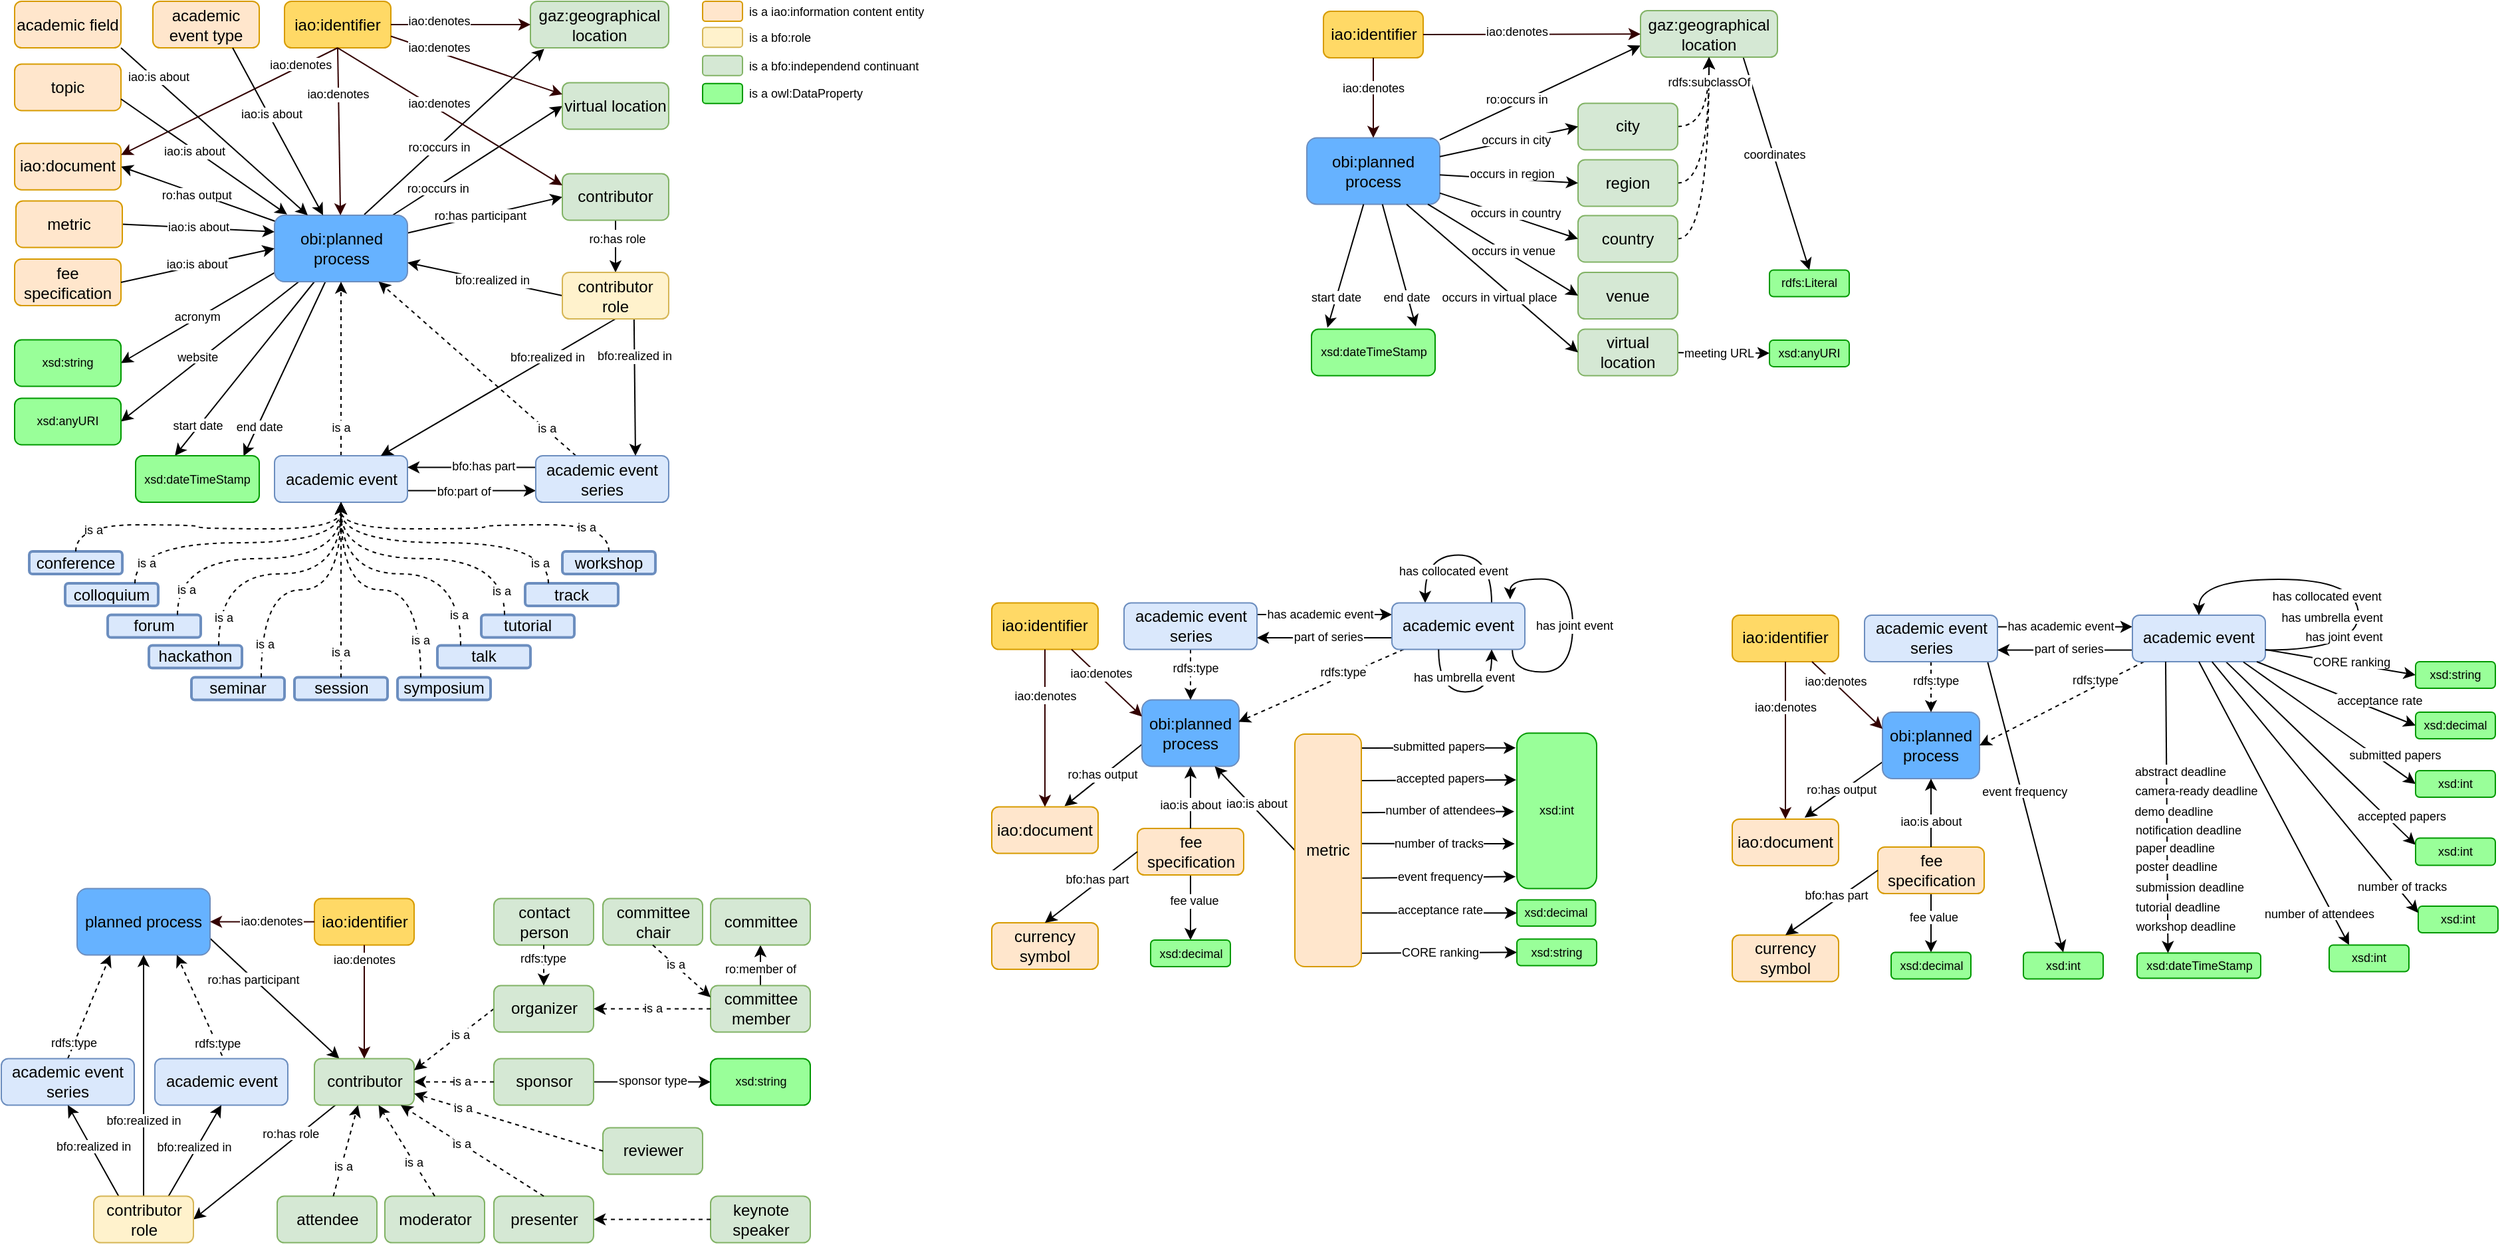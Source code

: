 <mxfile version="14.6.13" type="device"><diagram id="XlcqcISUj7BydUBP5Hp8" name="Page-1"><mxGraphModel dx="1422" dy="4166" grid="0" gridSize="10" guides="1" tooltips="1" connect="1" arrows="1" fold="1" page="1" pageScale="1" pageWidth="4681" pageHeight="3300" math="0" shadow="0"><root><mxCell id="0"/><mxCell id="1" parent="0"/><mxCell id="Seql-xmgVKm__3phVRuk-27" style="edgeStyle=none;rounded=0;orthogonalLoop=1;jettySize=auto;html=1;fontSize=9;entryX=0.1;entryY=1.02;entryDx=0;entryDy=0;entryPerimeter=0;exitX=0.675;exitY=-0.009;exitDx=0;exitDy=0;exitPerimeter=0;" parent="1" source="Seql-xmgVKm__3phVRuk-1" target="Seql-xmgVKm__3phVRuk-12" edge="1"><mxGeometry relative="1" as="geometry"/></mxCell><mxCell id="kILNPfROv_s877gm6IUE-121" value="ro:occurs in" style="edgeLabel;html=1;align=center;verticalAlign=middle;resizable=0;points=[];fontSize=9;" parent="Seql-xmgVKm__3phVRuk-27" vertex="1" connectable="0"><mxGeometry x="0.086" relative="1" as="geometry"><mxPoint x="-18.02" y="17.47" as="offset"/></mxGeometry></mxCell><mxCell id="Seql-xmgVKm__3phVRuk-28" style="edgeStyle=none;rounded=0;orthogonalLoop=1;jettySize=auto;html=1;entryX=0;entryY=0.5;entryDx=0;entryDy=0;fontSize=9;" parent="1" source="Seql-xmgVKm__3phVRuk-1" target="Seql-xmgVKm__3phVRuk-4" edge="1"><mxGeometry relative="1" as="geometry"/></mxCell><mxCell id="Seql-xmgVKm__3phVRuk-50" value="ro:has participant" style="edgeLabel;align=center;verticalAlign=middle;resizable=0;points=[];fontSize=9;" parent="Seql-xmgVKm__3phVRuk-28" vertex="1" connectable="0"><mxGeometry x="-0.1" relative="1" as="geometry"><mxPoint x="2.09" y="-1.15" as="offset"/></mxGeometry></mxCell><mxCell id="Seql-xmgVKm__3phVRuk-49" style="edgeStyle=none;rounded=0;orthogonalLoop=1;jettySize=auto;html=1;fontSize=9;entryX=0;entryY=0.5;entryDx=0;entryDy=0;" parent="1" source="Seql-xmgVKm__3phVRuk-1" target="Seql-xmgVKm__3phVRuk-48" edge="1"><mxGeometry relative="1" as="geometry"/></mxCell><mxCell id="Seql-xmgVKm__3phVRuk-114" value="ro:occurs in" style="edgeLabel;align=center;verticalAlign=middle;resizable=0;points=[];fontSize=9;" parent="Seql-xmgVKm__3phVRuk-49" vertex="1" connectable="0"><mxGeometry x="-0.254" y="-2" relative="1" as="geometry"><mxPoint x="-14.52" y="8.24" as="offset"/></mxGeometry></mxCell><mxCell id="kILNPfROv_s877gm6IUE-110" style="edgeStyle=none;rounded=0;orthogonalLoop=1;jettySize=auto;html=1;strokeColor=#000000;fontSize=9;entryX=1;entryY=0.5;entryDx=0;entryDy=0;" parent="1" source="Seql-xmgVKm__3phVRuk-1" target="kILNPfROv_s877gm6IUE-108" edge="1"><mxGeometry relative="1" as="geometry"/></mxCell><mxCell id="kILNPfROv_s877gm6IUE-111" value="website" style="edgeLabel;align=center;verticalAlign=middle;resizable=0;points=[];fontSize=9;" parent="kILNPfROv_s877gm6IUE-110" vertex="1" connectable="0"><mxGeometry x="-0.085" y="-1" relative="1" as="geometry"><mxPoint x="-14.24" y="8.72" as="offset"/></mxGeometry></mxCell><mxCell id="kILNPfROv_s877gm6IUE-114" style="edgeStyle=none;rounded=0;orthogonalLoop=1;jettySize=auto;html=1;strokeColor=#000000;fontSize=9;entryX=1;entryY=0.5;entryDx=0;entryDy=0;exitX=0.018;exitY=0.843;exitDx=0;exitDy=0;exitPerimeter=0;" parent="1" source="Seql-xmgVKm__3phVRuk-1" target="kILNPfROv_s877gm6IUE-109" edge="1"><mxGeometry relative="1" as="geometry"><mxPoint x="115" y="-2959" as="targetPoint"/></mxGeometry></mxCell><mxCell id="kILNPfROv_s877gm6IUE-115" value="acronym" style="edgeLabel;align=center;verticalAlign=middle;resizable=0;points=[];fontSize=9;" parent="kILNPfROv_s877gm6IUE-114" vertex="1" connectable="0"><mxGeometry x="0.512" relative="1" as="geometry"><mxPoint x="28.83" y="-18.62" as="offset"/></mxGeometry></mxCell><mxCell id="kILNPfROv_s877gm6IUE-117" style="edgeStyle=none;rounded=0;orthogonalLoop=1;jettySize=auto;html=1;strokeColor=#000000;fontSize=9;entryX=0.318;entryY=0;entryDx=0;entryDy=0;entryPerimeter=0;" parent="1" source="Seql-xmgVKm__3phVRuk-1" target="kILNPfROv_s877gm6IUE-116" edge="1"><mxGeometry relative="1" as="geometry"><mxPoint x="299" y="-3015" as="sourcePoint"/></mxGeometry></mxCell><mxCell id="kILNPfROv_s877gm6IUE-120" value="start date" style="edgeLabel;align=center;verticalAlign=middle;resizable=0;points=[];fontSize=9;" parent="kILNPfROv_s877gm6IUE-117" vertex="1" connectable="0"><mxGeometry x="0.462" y="-2" relative="1" as="geometry"><mxPoint x="-9.62" y="13.35" as="offset"/></mxGeometry></mxCell><mxCell id="kILNPfROv_s877gm6IUE-118" style="edgeStyle=none;rounded=0;orthogonalLoop=1;jettySize=auto;html=1;entryX=0.873;entryY=0.008;entryDx=0;entryDy=0;strokeColor=#000000;fontSize=9;entryPerimeter=0;" parent="1" source="Seql-xmgVKm__3phVRuk-1" target="kILNPfROv_s877gm6IUE-116" edge="1"><mxGeometry relative="1" as="geometry"/></mxCell><mxCell id="kILNPfROv_s877gm6IUE-119" value="end date" style="edgeLabel;align=center;verticalAlign=middle;resizable=0;points=[];fontSize=9;" parent="kILNPfROv_s877gm6IUE-118" vertex="1" connectable="0"><mxGeometry x="0.463" relative="1" as="geometry"><mxPoint x="-4.67" y="12.86" as="offset"/></mxGeometry></mxCell><mxCell id="kILNPfROv_s877gm6IUE-238" style="edgeStyle=none;rounded=0;orthogonalLoop=1;jettySize=auto;html=1;exitX=0.018;exitY=0.1;exitDx=0;exitDy=0;entryX=1;entryY=0.5;entryDx=0;entryDy=0;strokeColor=#000000;fontSize=9;exitPerimeter=0;" parent="1" source="Seql-xmgVKm__3phVRuk-1" target="kILNPfROv_s877gm6IUE-237" edge="1"><mxGeometry relative="1" as="geometry"/></mxCell><mxCell id="kILNPfROv_s877gm6IUE-240" value="ro:has output" style="edgeLabel;align=center;verticalAlign=middle;resizable=0;points=[];fontSize=9;" parent="kILNPfROv_s877gm6IUE-238" vertex="1" connectable="0"><mxGeometry x="0.164" relative="1" as="geometry"><mxPoint x="7.91" y="3.44" as="offset"/></mxGeometry></mxCell><mxCell id="Seql-xmgVKm__3phVRuk-1" value="obi:planned process" style="rounded=1;whiteSpace=wrap;strokeColor=#6c8ebf;fillColor=#66B2FF;" parent="1" vertex="1"><mxGeometry x="273.5" y="-3055" width="100" height="50" as="geometry"/></mxCell><mxCell id="Seql-xmgVKm__3phVRuk-16" style="rounded=0;orthogonalLoop=1;jettySize=auto;html=1;dashed=1;" parent="1" source="Seql-xmgVKm__3phVRuk-2" target="Seql-xmgVKm__3phVRuk-1" edge="1"><mxGeometry relative="1" as="geometry"/></mxCell><mxCell id="kILNPfROv_s877gm6IUE-101" value="is a" style="edgeLabel;align=center;verticalAlign=middle;resizable=0;points=[];fontSize=9;" parent="Seql-xmgVKm__3phVRuk-16" vertex="1" connectable="0"><mxGeometry x="0.146" y="-1" relative="1" as="geometry"><mxPoint x="-1" y="53.24" as="offset"/></mxGeometry></mxCell><mxCell id="kILNPfROv_s877gm6IUE-81" style="edgeStyle=none;rounded=0;orthogonalLoop=1;jettySize=auto;html=1;exitX=1;exitY=0.75;exitDx=0;exitDy=0;entryX=0;entryY=0.75;entryDx=0;entryDy=0;fontSize=9;" parent="1" source="Seql-xmgVKm__3phVRuk-2" target="Seql-xmgVKm__3phVRuk-3" edge="1"><mxGeometry relative="1" as="geometry"/></mxCell><mxCell id="kILNPfROv_s877gm6IUE-82" value="bfo:part of " style="edgeLabel;align=center;verticalAlign=middle;resizable=0;points=[];fontSize=9;" parent="kILNPfROv_s877gm6IUE-81" vertex="1" connectable="0"><mxGeometry x="0.184" y="2" relative="1" as="geometry"><mxPoint x="-14.64" y="1.75" as="offset"/></mxGeometry></mxCell><mxCell id="Seql-xmgVKm__3phVRuk-2" value="academic event" style="rounded=1;whiteSpace=wrap;fillColor=#dae8fc;strokeColor=#6c8ebf;" parent="1" vertex="1"><mxGeometry x="273.5" y="-2874" width="100" height="35" as="geometry"/></mxCell><mxCell id="Seql-xmgVKm__3phVRuk-17" style="edgeStyle=none;rounded=0;orthogonalLoop=1;jettySize=auto;html=1;dashed=1;" parent="1" source="Seql-xmgVKm__3phVRuk-3" target="Seql-xmgVKm__3phVRuk-1" edge="1"><mxGeometry relative="1" as="geometry"><mxPoint x="321" y="-3001" as="targetPoint"/></mxGeometry></mxCell><mxCell id="kILNPfROv_s877gm6IUE-102" value="is a" style="edgeLabel;align=center;verticalAlign=middle;resizable=0;points=[];fontSize=9;" parent="Seql-xmgVKm__3phVRuk-17" vertex="1" connectable="0"><mxGeometry x="-0.168" y="-2" relative="1" as="geometry"><mxPoint x="38.75" y="35.03" as="offset"/></mxGeometry></mxCell><mxCell id="kILNPfROv_s877gm6IUE-83" style="edgeStyle=none;rounded=0;orthogonalLoop=1;jettySize=auto;html=1;exitX=0;exitY=0.25;exitDx=0;exitDy=0;entryX=1;entryY=0.25;entryDx=0;entryDy=0;strokeColor=#000000;fontSize=9;" parent="1" source="Seql-xmgVKm__3phVRuk-3" target="Seql-xmgVKm__3phVRuk-2" edge="1"><mxGeometry relative="1" as="geometry"/></mxCell><mxCell id="kILNPfROv_s877gm6IUE-84" value="bfo:has part" style="edgeLabel;align=center;verticalAlign=middle;resizable=0;points=[];fontSize=9;" parent="kILNPfROv_s877gm6IUE-83" vertex="1" connectable="0"><mxGeometry x="-0.254" y="2" relative="1" as="geometry"><mxPoint x="-3.36" y="-3.75" as="offset"/></mxGeometry></mxCell><mxCell id="Seql-xmgVKm__3phVRuk-3" value="academic event series" style="rounded=1;whiteSpace=wrap;fillColor=#dae8fc;strokeColor=#6c8ebf;" parent="1" vertex="1"><mxGeometry x="470" y="-2874" width="100" height="35" as="geometry"/></mxCell><mxCell id="Seql-xmgVKm__3phVRuk-21" value="" style="edgeStyle=none;rounded=0;orthogonalLoop=1;jettySize=auto;html=1;exitX=0.5;exitY=1;exitDx=0;exitDy=0;fontSize=9;" parent="1" source="Seql-xmgVKm__3phVRuk-4" target="Seql-xmgVKm__3phVRuk-5" edge="1"><mxGeometry x="-0.405" y="37" relative="1" as="geometry"><mxPoint as="offset"/></mxGeometry></mxCell><mxCell id="kILNPfROv_s877gm6IUE-88" value="&lt;font style=&quot;font-size: 9px&quot;&gt;ro:has role&lt;/font&gt;" style="edgeLabel;html=1;align=center;verticalAlign=middle;resizable=0;points=[];" parent="Seql-xmgVKm__3phVRuk-21" vertex="1" connectable="0"><mxGeometry x="-0.336" y="1" relative="1" as="geometry"><mxPoint as="offset"/></mxGeometry></mxCell><mxCell id="Seql-xmgVKm__3phVRuk-4" value="contributor" style="rounded=1;whiteSpace=wrap;fillColor=#d5e8d4;strokeColor=#82b366;" parent="1" vertex="1"><mxGeometry x="490" y="-3086.27" width="80" height="35" as="geometry"/></mxCell><mxCell id="Seql-xmgVKm__3phVRuk-18" style="edgeStyle=none;rounded=0;orthogonalLoop=1;jettySize=auto;html=1;exitX=0.674;exitY=0.988;exitDx=0;exitDy=0;fontSize=9;entryX=0.75;entryY=0;entryDx=0;entryDy=0;exitPerimeter=0;" parent="1" source="Seql-xmgVKm__3phVRuk-5" target="Seql-xmgVKm__3phVRuk-3" edge="1"><mxGeometry relative="1" as="geometry"/></mxCell><mxCell id="kILNPfROv_s877gm6IUE-425" value="bfo:realized in" style="edgeLabel;html=1;align=center;verticalAlign=middle;resizable=0;points=[];fontSize=9;" parent="Seql-xmgVKm__3phVRuk-18" vertex="1" connectable="0"><mxGeometry x="-0.243" y="1" relative="1" as="geometry"><mxPoint x="-1.33" y="-10.39" as="offset"/></mxGeometry></mxCell><mxCell id="Seql-xmgVKm__3phVRuk-19" style="edgeStyle=none;rounded=0;orthogonalLoop=1;jettySize=auto;html=1;exitX=0;exitY=0.5;exitDx=0;exitDy=0;fontSize=9;" parent="1" source="Seql-xmgVKm__3phVRuk-5" target="Seql-xmgVKm__3phVRuk-1" edge="1"><mxGeometry relative="1" as="geometry"><mxPoint x="433" y="-2948" as="sourcePoint"/></mxGeometry></mxCell><mxCell id="kILNPfROv_s877gm6IUE-424" value="bfo:realized in" style="edgeLabel;html=1;align=center;verticalAlign=middle;resizable=0;points=[];fontSize=9;" parent="Seql-xmgVKm__3phVRuk-19" vertex="1" connectable="0"><mxGeometry x="-0.195" y="-1" relative="1" as="geometry"><mxPoint x="-6.17" y="-0.76" as="offset"/></mxGeometry></mxCell><mxCell id="Seql-xmgVKm__3phVRuk-20" style="edgeStyle=none;rounded=0;orthogonalLoop=1;jettySize=auto;html=1;exitX=0.5;exitY=1;exitDx=0;exitDy=0;fontSize=9;" parent="1" source="Seql-xmgVKm__3phVRuk-5" target="Seql-xmgVKm__3phVRuk-2" edge="1"><mxGeometry relative="1" as="geometry"/></mxCell><mxCell id="Seql-xmgVKm__3phVRuk-52" value="bfo:realized in" style="edgeLabel;align=center;verticalAlign=middle;resizable=0;points=[];fontSize=9;" parent="Seql-xmgVKm__3phVRuk-20" vertex="1" connectable="0"><mxGeometry x="-0.083" relative="1" as="geometry"><mxPoint x="29.52" y="-19.05" as="offset"/></mxGeometry></mxCell><mxCell id="Seql-xmgVKm__3phVRuk-5" value="contributor role" style="rounded=1;whiteSpace=wrap;fillColor=#fff2cc;strokeColor=#d6b656;" parent="1" vertex="1"><mxGeometry x="490" y="-3012" width="80" height="35" as="geometry"/></mxCell><mxCell id="Seql-xmgVKm__3phVRuk-6" value="fee specification" style="rounded=1;whiteSpace=wrap;fillColor=#ffe6cc;strokeColor=#d79b00;" parent="1" vertex="1"><mxGeometry x="78" y="-3022" width="80" height="35" as="geometry"/></mxCell><mxCell id="Seql-xmgVKm__3phVRuk-7" value="academic event type" style="rounded=1;whiteSpace=wrap;fillColor=#ffe6cc;strokeColor=#d79b00;" parent="1" vertex="1"><mxGeometry x="182" y="-3216" width="80" height="35" as="geometry"/></mxCell><mxCell id="Seql-xmgVKm__3phVRuk-8" value="academic field" style="rounded=1;whiteSpace=wrap;fillColor=#ffe6cc;strokeColor=#d79b00;" parent="1" vertex="1"><mxGeometry x="78" y="-3216" width="80" height="35" as="geometry"/></mxCell><mxCell id="Seql-xmgVKm__3phVRuk-9" value="topic" style="rounded=1;whiteSpace=wrap;fillColor=#ffe6cc;strokeColor=#d79b00;" parent="1" vertex="1"><mxGeometry x="78" y="-3168.77" width="80" height="35" as="geometry"/></mxCell><mxCell id="Seql-xmgVKm__3phVRuk-84" style="edgeStyle=none;rounded=0;orthogonalLoop=1;jettySize=auto;html=1;entryX=0;entryY=0.25;entryDx=0;entryDy=0;exitX=1;exitY=0.5;exitDx=0;exitDy=0;" parent="1" source="Seql-xmgVKm__3phVRuk-10" target="Seql-xmgVKm__3phVRuk-1" edge="1"><mxGeometry relative="1" as="geometry"/></mxCell><mxCell id="kILNPfROv_s877gm6IUE-427" value="iao:is about" style="edgeLabel;html=1;align=center;verticalAlign=middle;resizable=0;points=[];fontSize=9;" parent="Seql-xmgVKm__3phVRuk-84" vertex="1" connectable="0"><mxGeometry x="-0.24" relative="1" as="geometry"><mxPoint x="13.22" y="0.32" as="offset"/></mxGeometry></mxCell><mxCell id="Seql-xmgVKm__3phVRuk-10" value="metric" style="rounded=1;whiteSpace=wrap;fillColor=#ffe6cc;strokeColor=#d79b00;" parent="1" vertex="1"><mxGeometry x="79" y="-3065.77" width="80" height="35" as="geometry"/></mxCell><mxCell id="Seql-xmgVKm__3phVRuk-11" value="iao:identifier" style="rounded=1;whiteSpace=wrap;strokeColor=#d79b00;fillColor=#FFD966;" parent="1" vertex="1"><mxGeometry x="281" y="-3216" width="80" height="35" as="geometry"/></mxCell><mxCell id="Seql-xmgVKm__3phVRuk-12" value="gaz:geographical location" style="rounded=1;fillColor=#d5e8d4;strokeColor=#82b366;whiteSpace=wrap;" parent="1" vertex="1"><mxGeometry x="466" y="-3216" width="104" height="35" as="geometry"/></mxCell><mxCell id="Seql-xmgVKm__3phVRuk-48" value="virtual location" style="rounded=1;whiteSpace=wrap;fillColor=#d5e8d4;strokeColor=#82b366;" parent="1" vertex="1"><mxGeometry x="490" y="-3154.77" width="80" height="35" as="geometry"/></mxCell><mxCell id="Seql-xmgVKm__3phVRuk-55" style="edgeStyle=none;rounded=0;orthogonalLoop=1;jettySize=auto;html=1;exitX=0.5;exitY=1;exitDx=0;exitDy=0;fillColor=#fff2cc;entryX=0;entryY=0.25;entryDx=0;entryDy=0;fontSize=9;strokeColor=#330000;" parent="1" source="Seql-xmgVKm__3phVRuk-11" target="Seql-xmgVKm__3phVRuk-4" edge="1"><mxGeometry relative="1" as="geometry"><mxPoint x="428" y="-3276" as="sourcePoint"/><mxPoint x="384.37" y="-3249" as="targetPoint"/></mxGeometry></mxCell><mxCell id="kILNPfROv_s877gm6IUE-421" value="iao:denotes" style="edgeLabel;html=1;align=center;verticalAlign=middle;resizable=0;points=[];fontSize=9;" parent="Seql-xmgVKm__3phVRuk-55" vertex="1" connectable="0"><mxGeometry x="-0.292" relative="1" as="geometry"><mxPoint x="15.8" y="5.18" as="offset"/></mxGeometry></mxCell><mxCell id="Seql-xmgVKm__3phVRuk-57" style="edgeStyle=none;rounded=0;orthogonalLoop=1;jettySize=auto;html=1;entryX=0;entryY=0.5;entryDx=0;entryDy=0;fillColor=#fff2cc;exitX=1;exitY=0.5;exitDx=0;exitDy=0;fontSize=9;strokeColor=#330000;" parent="1" source="Seql-xmgVKm__3phVRuk-11" target="Seql-xmgVKm__3phVRuk-12" edge="1"><mxGeometry relative="1" as="geometry"><mxPoint x="447" y="-3303" as="sourcePoint"/><mxPoint x="588.744" y="-3122" as="targetPoint"/></mxGeometry></mxCell><mxCell id="kILNPfROv_s877gm6IUE-423" value="iao:denotes" style="edgeLabel;html=1;align=center;verticalAlign=middle;resizable=0;points=[];fontSize=9;" parent="Seql-xmgVKm__3phVRuk-57" vertex="1" connectable="0"><mxGeometry x="-0.219" y="1" relative="1" as="geometry"><mxPoint x="-5.45" y="-1.5" as="offset"/></mxGeometry></mxCell><mxCell id="Seql-xmgVKm__3phVRuk-64" style="edgeStyle=none;rounded=0;orthogonalLoop=1;jettySize=auto;html=1;exitX=0.5;exitY=1;exitDx=0;exitDy=0;fillColor=#fff2cc;fontSize=9;strokeColor=#330000;" parent="1" source="Seql-xmgVKm__3phVRuk-11" target="Seql-xmgVKm__3phVRuk-1" edge="1"><mxGeometry relative="1" as="geometry"><mxPoint x="413.0" y="-3249" as="sourcePoint"/><mxPoint x="405" y="-3206" as="targetPoint"/></mxGeometry></mxCell><mxCell id="kILNPfROv_s877gm6IUE-420" value="iao:denotes" style="edgeLabel;html=1;align=center;verticalAlign=middle;resizable=0;points=[];fontSize=9;" parent="Seql-xmgVKm__3phVRuk-64" vertex="1" connectable="0"><mxGeometry x="-0.518" relative="1" as="geometry"><mxPoint x="-0.5" y="4.53" as="offset"/></mxGeometry></mxCell><mxCell id="Seql-xmgVKm__3phVRuk-83" style="edgeStyle=none;rounded=0;orthogonalLoop=1;jettySize=auto;html=1;entryX=0;entryY=0.5;entryDx=0;entryDy=0;exitX=1;exitY=0.5;exitDx=0;exitDy=0;" parent="1" source="Seql-xmgVKm__3phVRuk-6" target="Seql-xmgVKm__3phVRuk-1" edge="1"><mxGeometry relative="1" as="geometry"><mxPoint x="77.0" y="-3065.441" as="sourcePoint"/><mxPoint x="239" y="-3067.55" as="targetPoint"/></mxGeometry></mxCell><mxCell id="kILNPfROv_s877gm6IUE-90" value="iao:is about" style="edgeLabel;align=center;verticalAlign=middle;resizable=0;points=[];fontSize=9;" parent="Seql-xmgVKm__3phVRuk-83" vertex="1" connectable="0"><mxGeometry x="-0.44" y="-1" relative="1" as="geometry"><mxPoint x="24.73" y="-8.29" as="offset"/></mxGeometry></mxCell><mxCell id="kILNPfROv_s877gm6IUE-3" style="edgeStyle=none;rounded=0;orthogonalLoop=1;jettySize=auto;html=1;exitX=1;exitY=0.75;exitDx=0;exitDy=0;" parent="1" source="kILNPfROv_s877gm6IUE-14" target="kILNPfROv_s877gm6IUE-20" edge="1"><mxGeometry relative="1" as="geometry"/></mxCell><mxCell id="kILNPfROv_s877gm6IUE-4" value="ro:has participant" style="edgeLabel;align=center;verticalAlign=middle;resizable=0;points=[];fontSize=9;" parent="kILNPfROv_s877gm6IUE-3" vertex="1" connectable="0"><mxGeometry x="-0.1" relative="1" as="geometry"><mxPoint x="-11.41" y="-10.39" as="offset"/></mxGeometry></mxCell><mxCell id="kILNPfROv_s877gm6IUE-14" value="planned process" style="rounded=1;whiteSpace=wrap;strokeColor=#6c8ebf;fillColor=#66B2FF;" parent="1" vertex="1"><mxGeometry x="125" y="-2548.25" width="100" height="50" as="geometry"/></mxCell><mxCell id="kILNPfROv_s877gm6IUE-15" style="rounded=0;orthogonalLoop=1;jettySize=auto;html=1;entryX=0.75;entryY=1;entryDx=0;entryDy=0;dashed=1;exitX=0.506;exitY=-0.063;exitDx=0;exitDy=0;exitPerimeter=0;" parent="1" source="kILNPfROv_s877gm6IUE-16" target="kILNPfROv_s877gm6IUE-14" edge="1"><mxGeometry relative="1" as="geometry"/></mxCell><mxCell id="kILNPfROv_s877gm6IUE-258" value="rdfs:type" style="edgeLabel;align=center;verticalAlign=middle;resizable=0;points=[];fontSize=9;" parent="kILNPfROv_s877gm6IUE-15" vertex="1" connectable="0"><mxGeometry x="-0.224" relative="1" as="geometry"><mxPoint x="9.69" y="19.49" as="offset"/></mxGeometry></mxCell><mxCell id="kILNPfROv_s877gm6IUE-16" value="academic event" style="rounded=1;whiteSpace=wrap;fillColor=#dae8fc;strokeColor=#6c8ebf;" parent="1" vertex="1"><mxGeometry x="183.5" y="-2420.25" width="100" height="35" as="geometry"/></mxCell><mxCell id="kILNPfROv_s877gm6IUE-17" style="rounded=0;orthogonalLoop=1;jettySize=auto;html=1;entryX=0.25;entryY=1;entryDx=0;entryDy=0;dashed=1;exitX=0.5;exitY=0;exitDx=0;exitDy=0;" parent="1" source="kILNPfROv_s877gm6IUE-18" target="kILNPfROv_s877gm6IUE-14" edge="1"><mxGeometry relative="1" as="geometry"><mxPoint x="271" y="-2347.25" as="targetPoint"/></mxGeometry></mxCell><mxCell id="kILNPfROv_s877gm6IUE-257" value="rdfs:type" style="edgeLabel;align=center;verticalAlign=middle;resizable=0;points=[];fontSize=9;" parent="kILNPfROv_s877gm6IUE-17" vertex="1" connectable="0"><mxGeometry x="-0.23" relative="1" as="geometry"><mxPoint x="-7.79" y="17.71" as="offset"/></mxGeometry></mxCell><mxCell id="kILNPfROv_s877gm6IUE-18" value="academic event series" style="rounded=1;whiteSpace=wrap;fillColor=#dae8fc;strokeColor=#6c8ebf;" parent="1" vertex="1"><mxGeometry x="68" y="-2420.25" width="100" height="35" as="geometry"/></mxCell><mxCell id="kILNPfROv_s877gm6IUE-19" value="" style="edgeStyle=none;rounded=0;orthogonalLoop=1;jettySize=auto;entryX=1;entryY=0.5;entryDx=0;entryDy=0;fontSize=9;" parent="1" source="kILNPfROv_s877gm6IUE-20" target="kILNPfROv_s877gm6IUE-27" edge="1"><mxGeometry x="0.021" y="-1" relative="1" as="geometry"><mxPoint as="offset"/></mxGeometry></mxCell><mxCell id="kILNPfROv_s877gm6IUE-263" value="ro:has role" style="edgeLabel;align=center;verticalAlign=middle;resizable=0;points=[];fontSize=9;" parent="kILNPfROv_s877gm6IUE-19" vertex="1" connectable="0"><mxGeometry x="-0.11" relative="1" as="geometry"><mxPoint x="13.84" y="-17.35" as="offset"/></mxGeometry></mxCell><mxCell id="kILNPfROv_s877gm6IUE-20" value="contributor" style="rounded=1;whiteSpace=wrap;fillColor=#d5e8d4;strokeColor=#82b366;" parent="1" vertex="1"><mxGeometry x="303.5" y="-2420.25" width="75" height="35" as="geometry"/></mxCell><mxCell id="kILNPfROv_s877gm6IUE-21" style="edgeStyle=none;rounded=0;orthogonalLoop=1;jettySize=auto;html=1;exitX=0.25;exitY=0;exitDx=0;exitDy=0;entryX=0.5;entryY=1;entryDx=0;entryDy=0;" parent="1" source="kILNPfROv_s877gm6IUE-27" target="kILNPfROv_s877gm6IUE-18" edge="1"><mxGeometry relative="1" as="geometry"/></mxCell><mxCell id="kILNPfROv_s877gm6IUE-22" value="bfo:realized in" style="edgeLabel;align=center;verticalAlign=middle;resizable=0;points=[];fontSize=9;" parent="kILNPfROv_s877gm6IUE-21" vertex="1" connectable="0"><mxGeometry x="0.206" y="-2" relative="1" as="geometry"><mxPoint x="2.49" y="4.64" as="offset"/></mxGeometry></mxCell><mxCell id="kILNPfROv_s877gm6IUE-23" style="edgeStyle=none;rounded=0;orthogonalLoop=1;jettySize=auto;html=1;" parent="1" source="kILNPfROv_s877gm6IUE-27" target="kILNPfROv_s877gm6IUE-14" edge="1"><mxGeometry relative="1" as="geometry"><mxPoint x="383" y="-2294.25" as="sourcePoint"/></mxGeometry></mxCell><mxCell id="kILNPfROv_s877gm6IUE-261" value="bfo:realized in" style="edgeLabel;align=center;verticalAlign=middle;resizable=0;points=[];fontSize=9;" parent="kILNPfROv_s877gm6IUE-23" vertex="1" connectable="0"><mxGeometry x="-0.405" y="-1" relative="1" as="geometry"><mxPoint x="-1" y="-3.36" as="offset"/></mxGeometry></mxCell><mxCell id="kILNPfROv_s877gm6IUE-25" style="edgeStyle=none;rounded=0;orthogonalLoop=1;jettySize=auto;html=1;exitX=0.75;exitY=0;exitDx=0;exitDy=0;entryX=0.5;entryY=1;entryDx=0;entryDy=0;" parent="1" source="kILNPfROv_s877gm6IUE-27" target="kILNPfROv_s877gm6IUE-16" edge="1"><mxGeometry relative="1" as="geometry"/></mxCell><mxCell id="kILNPfROv_s877gm6IUE-262" value="bfo:realized in" style="edgeLabel;align=center;verticalAlign=middle;resizable=0;points=[];fontSize=9;" parent="kILNPfROv_s877gm6IUE-25" vertex="1" connectable="0"><mxGeometry x="-0.253" relative="1" as="geometry"><mxPoint x="4.43" y="-11.96" as="offset"/></mxGeometry></mxCell><mxCell id="kILNPfROv_s877gm6IUE-27" value="contributor role" style="rounded=1;whiteSpace=wrap;fillColor=#fff2cc;strokeColor=#d6b656;" parent="1" vertex="1"><mxGeometry x="137.5" y="-2316.75" width="75" height="35" as="geometry"/></mxCell><mxCell id="kILNPfROv_s877gm6IUE-37" value="iao:identifier" style="rounded=1;whiteSpace=wrap;strokeColor=#d79b00;fillColor=#FFD966;" parent="1" vertex="1"><mxGeometry x="303.5" y="-2540.75" width="75" height="35" as="geometry"/></mxCell><mxCell id="kILNPfROv_s877gm6IUE-40" value="presenter" style="rounded=1;whiteSpace=wrap;fillColor=#d5e8d4;strokeColor=#82b366;" parent="1" vertex="1"><mxGeometry x="438.5" y="-2316.75" width="75" height="35" as="geometry"/></mxCell><mxCell id="kILNPfROv_s877gm6IUE-41" style="rounded=0;orthogonalLoop=1;jettySize=auto;html=1;dashed=1;exitX=0;exitY=0.5;exitDx=0;exitDy=0;entryX=1;entryY=0.25;entryDx=0;entryDy=0;" parent="1" source="kILNPfROv_s877gm6IUE-44" target="kILNPfROv_s877gm6IUE-20" edge="1"><mxGeometry relative="1" as="geometry"><mxPoint x="448" y="-2465.25" as="targetPoint"/><mxPoint x="385" y="-2237.25" as="sourcePoint"/><Array as="points"/></mxGeometry></mxCell><mxCell id="sxyojac47PeG9513rhUU-3" value="is a" style="edgeLabel;html=1;align=center;verticalAlign=middle;resizable=0;points=[];fontSize=9;" vertex="1" connectable="0" parent="kILNPfROv_s877gm6IUE-41"><mxGeometry x="-0.31" y="2" relative="1" as="geometry"><mxPoint x="-6" y="2" as="offset"/></mxGeometry></mxCell><mxCell id="kILNPfROv_s877gm6IUE-42" style="rounded=0;orthogonalLoop=1;jettySize=auto;html=1;dashed=1;exitX=0.5;exitY=0;exitDx=0;exitDy=0;" parent="1" source="kILNPfROv_s877gm6IUE-40" target="kILNPfROv_s877gm6IUE-20" edge="1"><mxGeometry relative="1" as="geometry"><mxPoint x="586" y="-2476.25" as="targetPoint"/><mxPoint x="665" y="-2580.25" as="sourcePoint"/></mxGeometry></mxCell><mxCell id="sxyojac47PeG9513rhUU-8" value="is a" style="edgeLabel;html=1;align=center;verticalAlign=middle;resizable=0;points=[];fontSize=9;" vertex="1" connectable="0" parent="kILNPfROv_s877gm6IUE-42"><mxGeometry x="0.152" relative="1" as="geometry"><mxPoint as="offset"/></mxGeometry></mxCell><mxCell id="kILNPfROv_s877gm6IUE-44" value="organizer" style="rounded=1;whiteSpace=wrap;html=1;fillColor=#d5e8d4;strokeColor=#82b366;" parent="1" vertex="1"><mxGeometry x="438.5" y="-2475.25" width="75" height="35" as="geometry"/></mxCell><mxCell id="kILNPfROv_s877gm6IUE-46" style="edgeStyle=none;rounded=0;orthogonalLoop=1;jettySize=auto;html=1;fillColor=#fff2cc;strokeColor=#330000;" parent="1" source="kILNPfROv_s877gm6IUE-37" target="kILNPfROv_s877gm6IUE-20" edge="1"><mxGeometry relative="1" as="geometry"><mxPoint x="378" y="-2622.25" as="sourcePoint"/><mxPoint x="334.37" y="-2595.25" as="targetPoint"/></mxGeometry></mxCell><mxCell id="kILNPfROv_s877gm6IUE-247" value="iao:denotes" style="edgeLabel;align=center;verticalAlign=middle;resizable=0;points=[];fontSize=9;" parent="kILNPfROv_s877gm6IUE-46" vertex="1" connectable="0"><mxGeometry x="-0.395" y="1" relative="1" as="geometry"><mxPoint x="-1" y="-15.71" as="offset"/></mxGeometry></mxCell><mxCell id="kILNPfROv_s877gm6IUE-50" style="edgeStyle=none;rounded=0;orthogonalLoop=1;jettySize=auto;html=1;fillColor=#fff2cc;entryX=1;entryY=0.5;entryDx=0;entryDy=0;strokeColor=#330000;" parent="1" source="kILNPfROv_s877gm6IUE-37" target="kILNPfROv_s877gm6IUE-14" edge="1"><mxGeometry relative="1" as="geometry"><mxPoint x="363.0" y="-2595.25" as="sourcePoint"/><mxPoint x="355" y="-2552.25" as="targetPoint"/></mxGeometry></mxCell><mxCell id="kILNPfROv_s877gm6IUE-248" value="iao:denotes" style="edgeLabel;align=center;verticalAlign=middle;resizable=0;points=[];fontSize=9;" parent="kILNPfROv_s877gm6IUE-50" vertex="1" connectable="0"><mxGeometry x="-0.372" y="-1" relative="1" as="geometry"><mxPoint x="-7.74" as="offset"/></mxGeometry></mxCell><mxCell id="kILNPfROv_s877gm6IUE-265" style="edgeStyle=none;rounded=0;orthogonalLoop=1;jettySize=auto;html=0;exitX=1;exitY=0.5;exitDx=0;exitDy=0;entryX=0;entryY=0.5;entryDx=0;entryDy=0;strokeColor=#000000;fontSize=9;" parent="1" source="kILNPfROv_s877gm6IUE-64" target="kILNPfROv_s877gm6IUE-264" edge="1"><mxGeometry relative="1" as="geometry"/></mxCell><mxCell id="kILNPfROv_s877gm6IUE-266" value="sponsor type" style="edgeLabel;align=center;verticalAlign=middle;resizable=0;points=[];fontSize=9;" parent="kILNPfROv_s877gm6IUE-265" vertex="1" connectable="0"><mxGeometry x="-0.196" y="1" relative="1" as="geometry"><mxPoint x="9" y="-0.5" as="offset"/></mxGeometry></mxCell><mxCell id="kILNPfROv_s877gm6IUE-64" value="sponsor" style="rounded=1;whiteSpace=wrap;fillColor=#d5e8d4;strokeColor=#82b366;" parent="1" vertex="1"><mxGeometry x="438.5" y="-2420.25" width="75" height="35" as="geometry"/></mxCell><mxCell id="kILNPfROv_s877gm6IUE-65" value="attendee" style="rounded=1;whiteSpace=wrap;fillColor=#d5e8d4;strokeColor=#82b366;" parent="1" vertex="1"><mxGeometry x="275.5" y="-2316.75" width="75" height="35" as="geometry"/></mxCell><mxCell id="kILNPfROv_s877gm6IUE-66" value="reviewer" style="rounded=1;whiteSpace=wrap;fillColor=#d5e8d4;strokeColor=#82b366;" parent="1" vertex="1"><mxGeometry x="520.5" y="-2368.25" width="75" height="35" as="geometry"/></mxCell><mxCell id="kILNPfROv_s877gm6IUE-67" value="keynote speaker" style="rounded=1;whiteSpace=wrap;fillColor=#d5e8d4;strokeColor=#82b366;" parent="1" vertex="1"><mxGeometry x="601.5" y="-2316.75" width="75" height="35" as="geometry"/></mxCell><mxCell id="kILNPfROv_s877gm6IUE-68" value="contact person" style="rounded=1;whiteSpace=wrap;fillColor=#d5e8d4;strokeColor=#82b366;" parent="1" vertex="1"><mxGeometry x="438.5" y="-2540.75" width="75" height="35" as="geometry"/></mxCell><mxCell id="kILNPfROv_s877gm6IUE-283" style="edgeStyle=none;rounded=0;orthogonalLoop=1;jettySize=auto;html=0;exitX=0.5;exitY=0;exitDx=0;exitDy=0;entryX=0.5;entryY=1;entryDx=0;entryDy=0;strokeColor=#000000;fontSize=9;" parent="1" source="kILNPfROv_s877gm6IUE-69" target="kILNPfROv_s877gm6IUE-279" edge="1"><mxGeometry relative="1" as="geometry"/></mxCell><mxCell id="kILNPfROv_s877gm6IUE-284" value="ro:member of" style="edgeLabel;align=center;verticalAlign=middle;resizable=0;points=[];fontSize=9;" parent="kILNPfROv_s877gm6IUE-283" vertex="1" connectable="0"><mxGeometry x="-0.316" y="1" relative="1" as="geometry"><mxPoint x="1" y="-2.71" as="offset"/></mxGeometry></mxCell><mxCell id="kILNPfROv_s877gm6IUE-69" value="committee member" style="rounded=1;whiteSpace=wrap;fillColor=#d5e8d4;strokeColor=#82b366;" parent="1" vertex="1"><mxGeometry x="601.5" y="-2475.25" width="75" height="35" as="geometry"/></mxCell><mxCell id="kILNPfROv_s877gm6IUE-70" value="committee chair" style="rounded=1;whiteSpace=wrap;fillColor=#d5e8d4;strokeColor=#82b366;" parent="1" vertex="1"><mxGeometry x="520.5" y="-2540.75" width="75" height="35" as="geometry"/></mxCell><mxCell id="kILNPfROv_s877gm6IUE-71" style="rounded=0;orthogonalLoop=1;jettySize=auto;html=1;dashed=1;entryX=0.5;entryY=0;entryDx=0;entryDy=0;exitX=0.5;exitY=1;exitDx=0;exitDy=0;" parent="1" source="kILNPfROv_s877gm6IUE-68" target="kILNPfROv_s877gm6IUE-44" edge="1"><mxGeometry relative="1" as="geometry"><mxPoint x="694" y="-2512.25" as="targetPoint"/><mxPoint x="736.5" y="-2536.25" as="sourcePoint"/></mxGeometry></mxCell><mxCell id="kILNPfROv_s877gm6IUE-267" value="rdfs:type" style="edgeLabel;align=center;verticalAlign=middle;resizable=0;points=[];fontSize=9;" parent="kILNPfROv_s877gm6IUE-71" vertex="1" connectable="0"><mxGeometry x="-0.331" relative="1" as="geometry"><mxPoint x="-0.5" y="-0.57" as="offset"/></mxGeometry></mxCell><mxCell id="kILNPfROv_s877gm6IUE-72" style="rounded=0;orthogonalLoop=1;jettySize=auto;html=1;entryX=1;entryY=0.5;entryDx=0;entryDy=0;dashed=1;exitX=0;exitY=0.5;exitDx=0;exitDy=0;" parent="1" source="kILNPfROv_s877gm6IUE-69" target="kILNPfROv_s877gm6IUE-44" edge="1"><mxGeometry relative="1" as="geometry"><mxPoint x="699" y="-2457.75" as="targetPoint"/><mxPoint x="768" y="-2595.75" as="sourcePoint"/><Array as="points"/></mxGeometry></mxCell><mxCell id="sxyojac47PeG9513rhUU-11" value="is a" style="edgeLabel;html=1;align=center;verticalAlign=middle;resizable=0;points=[];fontSize=9;" vertex="1" connectable="0" parent="kILNPfROv_s877gm6IUE-72"><mxGeometry x="-0.302" y="1" relative="1" as="geometry"><mxPoint x="-13" y="-2" as="offset"/></mxGeometry></mxCell><mxCell id="kILNPfROv_s877gm6IUE-73" style="edgeStyle=none;rounded=0;orthogonalLoop=1;jettySize=auto;html=1;entryX=1;entryY=0.5;entryDx=0;entryDy=0;dashed=1;exitX=0;exitY=0.5;exitDx=0;exitDy=0;" parent="1" source="kILNPfROv_s877gm6IUE-67" target="kILNPfROv_s877gm6IUE-40" edge="1"><mxGeometry relative="1" as="geometry"><mxPoint x="699" y="-2457.75" as="targetPoint"/><mxPoint x="775" y="-2443.75" as="sourcePoint"/></mxGeometry></mxCell><mxCell id="kILNPfROv_s877gm6IUE-79" style="rounded=0;orthogonalLoop=1;jettySize=auto;html=1;entryX=1;entryY=0.5;entryDx=0;entryDy=0;dashed=1;exitX=0;exitY=0.5;exitDx=0;exitDy=0;" parent="1" source="kILNPfROv_s877gm6IUE-64" target="kILNPfROv_s877gm6IUE-20" edge="1"><mxGeometry relative="1" as="geometry"><mxPoint x="517" y="-2420.75" as="targetPoint"/><mxPoint x="624" y="-2408.75" as="sourcePoint"/></mxGeometry></mxCell><mxCell id="sxyojac47PeG9513rhUU-6" value="is a" style="edgeLabel;html=1;align=center;verticalAlign=middle;resizable=0;points=[];fontSize=9;" vertex="1" connectable="0" parent="kILNPfROv_s877gm6IUE-79"><mxGeometry x="-0.136" relative="1" as="geometry"><mxPoint x="1" y="-1" as="offset"/></mxGeometry></mxCell><mxCell id="kILNPfROv_s877gm6IUE-108" value="xsd:anyURI" style="rounded=1;whiteSpace=wrap;shadow=0;glass=0;sketch=0;strokeWidth=1;fontSize=9;strokeColor=#009900;fillColor=#99FF99;" parent="1" vertex="1"><mxGeometry x="78" y="-2917.27" width="80" height="35" as="geometry"/></mxCell><mxCell id="kILNPfROv_s877gm6IUE-109" value="xsd:string" style="rounded=1;whiteSpace=wrap;shadow=0;glass=0;sketch=0;strokeWidth=1;fontSize=9;strokeColor=#009900;fillColor=#99FF99;" parent="1" vertex="1"><mxGeometry x="78" y="-2961.27" width="80" height="35" as="geometry"/></mxCell><mxCell id="kILNPfROv_s877gm6IUE-116" value="xsd:dateTimeStamp" style="rounded=1;whiteSpace=wrap;shadow=0;glass=0;sketch=0;strokeWidth=1;fontSize=9;strokeColor=#009900;fillColor=#99FF99;" parent="1" vertex="1"><mxGeometry x="169" y="-2874" width="93" height="35" as="geometry"/></mxCell><mxCell id="kILNPfROv_s877gm6IUE-173" style="edgeStyle=none;rounded=0;orthogonalLoop=1;jettySize=auto;html=1;fontSize=9;entryX=0;entryY=0.75;entryDx=0;entryDy=0;" parent="1" source="kILNPfROv_s877gm6IUE-175" target="kILNPfROv_s877gm6IUE-177" edge="1"><mxGeometry relative="1" as="geometry"/></mxCell><mxCell id="kILNPfROv_s877gm6IUE-174" value="ro:occurs in" style="edgeLabel;align=center;verticalAlign=middle;resizable=0;points=[];fontSize=9;" parent="kILNPfROv_s877gm6IUE-173" vertex="1" connectable="0"><mxGeometry x="0.086" relative="1" as="geometry"><mxPoint x="-24.06" y="7.71" as="offset"/></mxGeometry></mxCell><mxCell id="kILNPfROv_s877gm6IUE-175" value="obi:planned process" style="rounded=1;whiteSpace=wrap;html=1;strokeColor=#6c8ebf;fillColor=#66B2FF;" parent="1" vertex="1"><mxGeometry x="1050" y="-3113.27" width="100" height="50" as="geometry"/></mxCell><mxCell id="kILNPfROv_s877gm6IUE-176" value="iao:identifier" style="rounded=1;whiteSpace=wrap;html=1;strokeColor=#d79b00;fillColor=#FFD966;" parent="1" vertex="1"><mxGeometry x="1062.5" y="-3208.5" width="75" height="35" as="geometry"/></mxCell><mxCell id="kILNPfROv_s877gm6IUE-219" style="rounded=0;orthogonalLoop=1;jettySize=auto;html=1;exitX=0.75;exitY=1;exitDx=0;exitDy=0;strokeColor=#000000;fontSize=9;entryX=0.5;entryY=0;entryDx=0;entryDy=0;" parent="1" source="kILNPfROv_s877gm6IUE-177" target="kILNPfROv_s877gm6IUE-216" edge="1"><mxGeometry relative="1" as="geometry"/></mxCell><mxCell id="kILNPfROv_s877gm6IUE-220" value="coordinates" style="edgeLabel;align=center;verticalAlign=middle;resizable=0;points=[];fontSize=9;" parent="kILNPfROv_s877gm6IUE-219" vertex="1" connectable="0"><mxGeometry x="-0.288" y="2" relative="1" as="geometry"><mxPoint x="3.97" y="16.54" as="offset"/></mxGeometry></mxCell><mxCell id="kILNPfROv_s877gm6IUE-177" value="gaz:geographical location" style="rounded=1;whiteSpace=wrap;fillColor=#d5e8d4;strokeColor=#82b366;" parent="1" vertex="1"><mxGeometry x="1301" y="-3209" width="103" height="35" as="geometry"/></mxCell><mxCell id="kILNPfROv_s877gm6IUE-243" style="edgeStyle=none;rounded=0;orthogonalLoop=1;jettySize=auto;html=1;strokeColor=#000000;fontSize=9;" parent="1" source="kILNPfROv_s877gm6IUE-178" target="kILNPfROv_s877gm6IUE-242" edge="1"><mxGeometry relative="1" as="geometry"/></mxCell><mxCell id="kILNPfROv_s877gm6IUE-244" value="meeting URL" style="edgeLabel;align=center;verticalAlign=middle;resizable=0;points=[];fontSize=9;" parent="kILNPfROv_s877gm6IUE-243" vertex="1" connectable="0"><mxGeometry x="-0.395" relative="1" as="geometry"><mxPoint x="10.05" y="-0.31" as="offset"/></mxGeometry></mxCell><mxCell id="kILNPfROv_s877gm6IUE-178" value="virtual location" style="rounded=1;whiteSpace=wrap;html=1;fillColor=#d5e8d4;strokeColor=#82b366;" parent="1" vertex="1"><mxGeometry x="1254" y="-2969.27" width="75" height="35" as="geometry"/></mxCell><mxCell id="kILNPfROv_s877gm6IUE-181" style="edgeStyle=none;rounded=0;orthogonalLoop=1;jettySize=auto;html=1;fillColor=#fff2cc;exitX=1;exitY=0.5;exitDx=0;exitDy=0;fontSize=9;strokeColor=#330000;" parent="1" source="kILNPfROv_s877gm6IUE-176" target="kILNPfROv_s877gm6IUE-177" edge="1"><mxGeometry relative="1" as="geometry"><mxPoint x="1319.5" y="-3450" as="sourcePoint"/><mxPoint x="1461.244" y="-3269" as="targetPoint"/></mxGeometry></mxCell><mxCell id="kILNPfROv_s877gm6IUE-182" value="iao:denotes" style="edgeLabel;align=center;verticalAlign=middle;resizable=0;points=[];fontSize=9;" parent="kILNPfROv_s877gm6IUE-181" vertex="1" connectable="0"><mxGeometry x="-0.383" y="1" relative="1" as="geometry"><mxPoint x="20.03" y="-1.88" as="offset"/></mxGeometry></mxCell><mxCell id="kILNPfROv_s877gm6IUE-183" style="edgeStyle=none;rounded=0;orthogonalLoop=1;jettySize=auto;html=1;fillColor=#fff2cc;fontSize=9;strokeColor=#330000;" parent="1" source="kILNPfROv_s877gm6IUE-176" target="kILNPfROv_s877gm6IUE-175" edge="1"><mxGeometry relative="1" as="geometry"><mxPoint x="1262.5" y="-3379.27" as="sourcePoint"/><mxPoint x="1254.5" y="-3336.27" as="targetPoint"/></mxGeometry></mxCell><mxCell id="kILNPfROv_s877gm6IUE-184" value="iao:denotes" style="edgeLabel;align=center;verticalAlign=middle;resizable=0;points=[];fontSize=9;" parent="kILNPfROv_s877gm6IUE-183" vertex="1" connectable="0"><mxGeometry x="0.08" y="1" relative="1" as="geometry"><mxPoint x="-1" y="-10.5" as="offset"/></mxGeometry></mxCell><mxCell id="kILNPfROv_s877gm6IUE-186" style="edgeStyle=none;rounded=0;orthogonalLoop=1;jettySize=auto;html=1;fontSize=9;exitX=0.75;exitY=1;exitDx=0;exitDy=0;entryX=0;entryY=0.5;entryDx=0;entryDy=0;" parent="1" source="kILNPfROv_s877gm6IUE-175" target="kILNPfROv_s877gm6IUE-178" edge="1"><mxGeometry relative="1" as="geometry"><mxPoint x="1097" y="-3200.27" as="sourcePoint"/><mxPoint x="1197" y="-3156.27" as="targetPoint"/></mxGeometry></mxCell><mxCell id="kILNPfROv_s877gm6IUE-187" value="occurs in virtual place" style="edgeLabel;align=center;verticalAlign=middle;resizable=0;points=[];fontSize=9;" parent="kILNPfROv_s877gm6IUE-186" vertex="1" connectable="0"><mxGeometry x="0.086" relative="1" as="geometry"><mxPoint x="-0.25" y="9.07" as="offset"/></mxGeometry></mxCell><mxCell id="kILNPfROv_s877gm6IUE-204" style="edgeStyle=orthogonalEdgeStyle;rounded=0;orthogonalLoop=1;jettySize=auto;html=1;exitX=1;exitY=0.5;exitDx=0;exitDy=0;entryX=0.5;entryY=1;entryDx=0;entryDy=0;strokeColor=#000000;fontSize=9;dashed=1;curved=1;" parent="1" source="kILNPfROv_s877gm6IUE-191" target="kILNPfROv_s877gm6IUE-177" edge="1"><mxGeometry relative="1" as="geometry"/></mxCell><mxCell id="kILNPfROv_s877gm6IUE-191" value="city" style="rounded=1;whiteSpace=wrap;html=1;fillColor=#d5e8d4;strokeColor=#82b366;" parent="1" vertex="1"><mxGeometry x="1254" y="-3139.27" width="75" height="35" as="geometry"/></mxCell><mxCell id="kILNPfROv_s877gm6IUE-206" style="edgeStyle=orthogonalEdgeStyle;curved=1;rounded=0;orthogonalLoop=1;jettySize=auto;html=1;exitX=1;exitY=0.5;exitDx=0;exitDy=0;entryX=0.5;entryY=1;entryDx=0;entryDy=0;dashed=1;strokeColor=#000000;fontSize=9;" parent="1" source="kILNPfROv_s877gm6IUE-192" target="kILNPfROv_s877gm6IUE-177" edge="1"><mxGeometry relative="1" as="geometry"/></mxCell><mxCell id="kILNPfROv_s877gm6IUE-192" value="region" style="rounded=1;whiteSpace=wrap;html=1;fillColor=#d5e8d4;strokeColor=#82b366;" parent="1" vertex="1"><mxGeometry x="1254" y="-3096.77" width="75" height="35" as="geometry"/></mxCell><mxCell id="kILNPfROv_s877gm6IUE-208" style="edgeStyle=orthogonalEdgeStyle;curved=1;rounded=0;orthogonalLoop=1;jettySize=auto;html=1;exitX=1;exitY=0.5;exitDx=0;exitDy=0;entryX=0.5;entryY=1;entryDx=0;entryDy=0;dashed=1;strokeColor=#000000;fontSize=9;" parent="1" source="kILNPfROv_s877gm6IUE-193" target="kILNPfROv_s877gm6IUE-177" edge="1"><mxGeometry relative="1" as="geometry"/></mxCell><mxCell id="kILNPfROv_s877gm6IUE-241" value="rdfs:subclassOf" style="edgeLabel;align=center;verticalAlign=middle;resizable=0;points=[];fontSize=9;" parent="kILNPfROv_s877gm6IUE-208" vertex="1" connectable="0"><mxGeometry x="0.773" relative="1" as="geometry"><mxPoint as="offset"/></mxGeometry></mxCell><mxCell id="kILNPfROv_s877gm6IUE-193" value="country" style="rounded=1;whiteSpace=wrap;html=1;fillColor=#d5e8d4;strokeColor=#82b366;" parent="1" vertex="1"><mxGeometry x="1254" y="-3054.77" width="75" height="35" as="geometry"/></mxCell><mxCell id="kILNPfROv_s877gm6IUE-198" style="edgeStyle=none;rounded=0;orthogonalLoop=1;jettySize=auto;html=1;fontSize=9;entryX=0;entryY=0.5;entryDx=0;entryDy=0;" parent="1" source="kILNPfROv_s877gm6IUE-175" target="kILNPfROv_s877gm6IUE-191" edge="1"><mxGeometry relative="1" as="geometry"><mxPoint x="1111" y="-3201.27" as="sourcePoint"/><mxPoint x="1111" y="-3099.27" as="targetPoint"/></mxGeometry></mxCell><mxCell id="kILNPfROv_s877gm6IUE-428" value="occurs in city" style="edgeLabel;align=center;verticalAlign=middle;resizable=0;points=[];fontSize=9;" parent="kILNPfROv_s877gm6IUE-198" vertex="1" connectable="0"><mxGeometry x="0.178" y="1" relative="1" as="geometry"><mxPoint x="-3.43" y="1" as="offset"/></mxGeometry></mxCell><mxCell id="kILNPfROv_s877gm6IUE-200" style="edgeStyle=none;rounded=0;orthogonalLoop=1;jettySize=auto;html=1;fontSize=9;entryX=0;entryY=0.5;entryDx=0;entryDy=0;" parent="1" source="kILNPfROv_s877gm6IUE-175" target="kILNPfROv_s877gm6IUE-192" edge="1"><mxGeometry relative="1" as="geometry"><mxPoint x="1139.21" y="-3201.27" as="sourcePoint"/><mxPoint x="1256" y="-3097.77" as="targetPoint"/></mxGeometry></mxCell><mxCell id="kILNPfROv_s877gm6IUE-201" value="occurs in region" style="edgeLabel;align=center;verticalAlign=middle;resizable=0;points=[];fontSize=9;" parent="kILNPfROv_s877gm6IUE-200" vertex="1" connectable="0"><mxGeometry x="0.086" relative="1" as="geometry"><mxPoint x="-2.09" y="-4.6" as="offset"/></mxGeometry></mxCell><mxCell id="kILNPfROv_s877gm6IUE-202" style="edgeStyle=none;rounded=0;orthogonalLoop=1;jettySize=auto;html=1;fontSize=9;entryX=0;entryY=0.5;entryDx=0;entryDy=0;" parent="1" source="kILNPfROv_s877gm6IUE-175" target="kILNPfROv_s877gm6IUE-193" edge="1"><mxGeometry relative="1" as="geometry"><mxPoint x="1131.893" y="-3201.27" as="sourcePoint"/><mxPoint x="1256" y="-3052.77" as="targetPoint"/></mxGeometry></mxCell><mxCell id="kILNPfROv_s877gm6IUE-203" value="occurs in country" style="edgeLabel;align=center;verticalAlign=middle;resizable=0;points=[];fontSize=9;" parent="kILNPfROv_s877gm6IUE-202" vertex="1" connectable="0"><mxGeometry x="0.086" relative="1" as="geometry"><mxPoint x="0.56" y="-4.08" as="offset"/></mxGeometry></mxCell><mxCell id="kILNPfROv_s877gm6IUE-216" value="rdfs:Literal" style="rounded=1;whiteSpace=wrap;strokeWidth=1;fontSize=9;strokeColor=#009900;fillColor=#99FF99;" parent="1" vertex="1"><mxGeometry x="1398" y="-3013.77" width="60" height="20" as="geometry"/></mxCell><mxCell id="kILNPfROv_s877gm6IUE-231" style="edgeStyle=none;rounded=0;orthogonalLoop=1;jettySize=auto;html=1;strokeColor=#000000;fontSize=9;entryX=0.129;entryY=-0.033;entryDx=0;entryDy=0;entryPerimeter=0;" parent="1" source="kILNPfROv_s877gm6IUE-175" target="kILNPfROv_s877gm6IUE-235" edge="1"><mxGeometry relative="1" as="geometry"><mxPoint x="1021" y="-3034.27" as="sourcePoint"/></mxGeometry></mxCell><mxCell id="kILNPfROv_s877gm6IUE-232" value="start date" style="edgeLabel;align=center;verticalAlign=middle;resizable=0;points=[];fontSize=9;" parent="kILNPfROv_s877gm6IUE-231" vertex="1" connectable="0"><mxGeometry x="0.462" y="-2" relative="1" as="geometry"><mxPoint x="1.04" y="2.43" as="offset"/></mxGeometry></mxCell><mxCell id="kILNPfROv_s877gm6IUE-233" style="edgeStyle=none;rounded=0;orthogonalLoop=1;jettySize=auto;html=1;strokeColor=#000000;fontSize=9;entryX=0.844;entryY=-0.057;entryDx=0;entryDy=0;entryPerimeter=0;" parent="1" source="kILNPfROv_s877gm6IUE-175" target="kILNPfROv_s877gm6IUE-235" edge="1"><mxGeometry relative="1" as="geometry"><mxPoint x="1071" y="-3034.27" as="sourcePoint"/><mxPoint x="1116" y="-2971.27" as="targetPoint"/></mxGeometry></mxCell><mxCell id="kILNPfROv_s877gm6IUE-234" value="end date" style="edgeLabel;align=center;verticalAlign=middle;resizable=0;points=[];fontSize=9;" parent="kILNPfROv_s877gm6IUE-233" vertex="1" connectable="0"><mxGeometry x="0.463" relative="1" as="geometry"><mxPoint x="-0.3" y="1.98" as="offset"/></mxGeometry></mxCell><mxCell id="kILNPfROv_s877gm6IUE-235" value="&lt;font style=&quot;font-size: 9px&quot;&gt;xsd:dateTimeStamp&lt;/font&gt;" style="rounded=1;whiteSpace=wrap;html=1;shadow=0;glass=0;sketch=0;strokeWidth=1;fontSize=9;strokeColor=#009900;fillColor=#99FF99;" parent="1" vertex="1"><mxGeometry x="1053.5" y="-2969.27" width="93" height="35" as="geometry"/></mxCell><mxCell id="kILNPfROv_s877gm6IUE-237" value="iao:document" style="rounded=1;whiteSpace=wrap;fillColor=#ffe6cc;strokeColor=#d79b00;" parent="1" vertex="1"><mxGeometry x="78" y="-3109.14" width="80" height="35" as="geometry"/></mxCell><mxCell id="kILNPfROv_s877gm6IUE-242" value="xsd:anyURI" style="rounded=1;whiteSpace=wrap;strokeWidth=1;fontSize=9;strokeColor=#009900;fillColor=#99FF99;" parent="1" vertex="1"><mxGeometry x="1398" y="-2961.04" width="60" height="20" as="geometry"/></mxCell><mxCell id="kILNPfROv_s877gm6IUE-245" style="edgeStyle=none;rounded=0;orthogonalLoop=1;jettySize=auto;html=1;exitX=0;exitY=1;exitDx=0;exitDy=0;strokeColor=#000000;fontSize=9;" parent="1" source="Seql-xmgVKm__3phVRuk-1" target="Seql-xmgVKm__3phVRuk-1" edge="1"><mxGeometry relative="1" as="geometry"/></mxCell><mxCell id="kILNPfROv_s877gm6IUE-249" value="moderator" style="rounded=1;whiteSpace=wrap;fillColor=#d5e8d4;strokeColor=#82b366;" parent="1" vertex="1"><mxGeometry x="356.5" y="-2316.75" width="75" height="35" as="geometry"/></mxCell><mxCell id="kILNPfROv_s877gm6IUE-250" style="rounded=0;orthogonalLoop=1;jettySize=auto;html=1;dashed=1;exitX=0.5;exitY=0;exitDx=0;exitDy=0;" parent="1" source="kILNPfROv_s877gm6IUE-249" target="kILNPfROv_s877gm6IUE-20" edge="1"><mxGeometry relative="1" as="geometry"><mxPoint x="434.0" y="-2417.75" as="targetPoint"/><mxPoint x="484" y="-2306.25" as="sourcePoint"/></mxGeometry></mxCell><mxCell id="sxyojac47PeG9513rhUU-9" value="is a" style="edgeLabel;html=1;align=center;verticalAlign=middle;resizable=0;points=[];fontSize=9;" vertex="1" connectable="0" parent="kILNPfROv_s877gm6IUE-250"><mxGeometry x="-0.238" relative="1" as="geometry"><mxPoint as="offset"/></mxGeometry></mxCell><mxCell id="kILNPfROv_s877gm6IUE-251" style="rounded=0;orthogonalLoop=1;jettySize=auto;html=1;dashed=1;" parent="1" source="kILNPfROv_s877gm6IUE-65" target="kILNPfROv_s877gm6IUE-20" edge="1"><mxGeometry relative="1" as="geometry"><mxPoint x="434.0" y="-2417.75" as="targetPoint"/><mxPoint x="484" y="-2262.75" as="sourcePoint"/></mxGeometry></mxCell><mxCell id="sxyojac47PeG9513rhUU-10" value="is a" style="edgeLabel;html=1;align=center;verticalAlign=middle;resizable=0;points=[];fontSize=9;" vertex="1" connectable="0" parent="kILNPfROv_s877gm6IUE-251"><mxGeometry x="-0.32" y="-1" relative="1" as="geometry"><mxPoint as="offset"/></mxGeometry></mxCell><mxCell id="kILNPfROv_s877gm6IUE-252" style="rounded=0;orthogonalLoop=1;jettySize=auto;html=1;entryX=1;entryY=0.75;entryDx=0;entryDy=0;dashed=1;exitX=0;exitY=0.5;exitDx=0;exitDy=0;" parent="1" source="kILNPfROv_s877gm6IUE-66" target="kILNPfROv_s877gm6IUE-20" edge="1"><mxGeometry relative="1" as="geometry"><mxPoint x="434.0" y="-2417.75" as="targetPoint"/><mxPoint x="484" y="-2219.75" as="sourcePoint"/></mxGeometry></mxCell><mxCell id="sxyojac47PeG9513rhUU-7" value="is a" style="edgeLabel;html=1;align=center;verticalAlign=middle;resizable=0;points=[];fontSize=9;" vertex="1" connectable="0" parent="kILNPfROv_s877gm6IUE-252"><mxGeometry x="0.492" relative="1" as="geometry"><mxPoint as="offset"/></mxGeometry></mxCell><mxCell id="kILNPfROv_s877gm6IUE-253" style="edgeStyle=none;rounded=0;orthogonalLoop=1;jettySize=auto;html=1;exitX=0.5;exitY=1;exitDx=0;exitDy=0;fillColor=#fff2cc;entryX=1;entryY=0.25;entryDx=0;entryDy=0;fontSize=9;strokeColor=#330000;" parent="1" source="Seql-xmgVKm__3phVRuk-11" target="kILNPfROv_s877gm6IUE-237" edge="1"><mxGeometry relative="1" as="geometry"><mxPoint x="333.5" y="-3171" as="sourcePoint"/><mxPoint x="505" y="-3067.52" as="targetPoint"/></mxGeometry></mxCell><mxCell id="kILNPfROv_s877gm6IUE-254" value="iao:denotes" style="edgeLabel;align=center;verticalAlign=middle;resizable=0;points=[];fontSize=9;" parent="kILNPfROv_s877gm6IUE-253" vertex="1" connectable="0"><mxGeometry x="-0.596" y="2" relative="1" as="geometry"><mxPoint x="3.98" y="-5.82" as="offset"/></mxGeometry></mxCell><mxCell id="kILNPfROv_s877gm6IUE-256" style="rounded=0;orthogonalLoop=1;jettySize=auto;html=1;entryX=0;entryY=0.25;entryDx=0;entryDy=0;dashed=1;exitX=0.5;exitY=1;exitDx=0;exitDy=0;" parent="1" source="kILNPfROv_s877gm6IUE-70" target="kILNPfROv_s877gm6IUE-69" edge="1"><mxGeometry relative="1" as="geometry"><mxPoint x="520" y="-2496.25" as="targetPoint"/><mxPoint x="560" y="-2480.75" as="sourcePoint"/></mxGeometry></mxCell><mxCell id="sxyojac47PeG9513rhUU-12" value="is a" style="edgeLabel;html=1;align=center;verticalAlign=middle;resizable=0;points=[];fontSize=9;" vertex="1" connectable="0" parent="kILNPfROv_s877gm6IUE-256"><mxGeometry x="-0.424" relative="1" as="geometry"><mxPoint x="4" y="3" as="offset"/></mxGeometry></mxCell><mxCell id="kILNPfROv_s877gm6IUE-264" value="xsd:string" style="rounded=1;whiteSpace=wrap;shadow=0;glass=0;sketch=0;strokeWidth=1;fontSize=9;strokeColor=#009900;fillColor=#99FF99;" parent="1" vertex="1"><mxGeometry x="601.5" y="-2420.25" width="75" height="35" as="geometry"/></mxCell><mxCell id="kILNPfROv_s877gm6IUE-279" value="committee" style="rounded=1;whiteSpace=wrap;fillColor=#d5e8d4;strokeColor=#82b366;" parent="1" vertex="1"><mxGeometry x="601.5" y="-2540.75" width="75" height="35" as="geometry"/></mxCell><mxCell id="kILNPfROv_s877gm6IUE-285" style="edgeStyle=none;rounded=0;orthogonalLoop=1;jettySize=auto;html=1;exitX=1;exitY=0.75;exitDx=0;exitDy=0;fillColor=#fff2cc;entryX=0;entryY=0.25;entryDx=0;entryDy=0;fontSize=9;strokeColor=#330000;" parent="1" source="Seql-xmgVKm__3phVRuk-11" target="Seql-xmgVKm__3phVRuk-48" edge="1"><mxGeometry relative="1" as="geometry"><mxPoint x="333.5" y="-3171" as="sourcePoint"/><mxPoint x="505" y="-3067.52" as="targetPoint"/></mxGeometry></mxCell><mxCell id="kILNPfROv_s877gm6IUE-422" value="iao:denotes" style="edgeLabel;html=1;align=center;verticalAlign=middle;resizable=0;points=[];fontSize=9;" parent="kILNPfROv_s877gm6IUE-285" vertex="1" connectable="0"><mxGeometry x="-0.34" y="1" relative="1" as="geometry"><mxPoint x="-7.21" y="-4.67" as="offset"/></mxGeometry></mxCell><mxCell id="kILNPfROv_s877gm6IUE-287" style="edgeStyle=none;rounded=0;orthogonalLoop=1;jettySize=auto;html=1;exitX=0.01;exitY=0.658;exitDx=0;exitDy=0;strokeColor=#000000;fontSize=9;entryX=0.684;entryY=-0.013;entryDx=0;entryDy=0;entryPerimeter=0;exitPerimeter=0;" parent="1" source="kILNPfROv_s877gm6IUE-289" target="kILNPfROv_s877gm6IUE-309" edge="1"><mxGeometry relative="1" as="geometry"/></mxCell><mxCell id="kILNPfROv_s877gm6IUE-288" value="ro:has output" style="edgeLabel;html=1;align=center;verticalAlign=middle;resizable=0;points=[];fontSize=9;" parent="kILNPfROv_s877gm6IUE-287" vertex="1" connectable="0"><mxGeometry x="0.164" relative="1" as="geometry"><mxPoint x="3.32" y="-4.19" as="offset"/></mxGeometry></mxCell><mxCell id="kILNPfROv_s877gm6IUE-289" value="obi:planned process" style="rounded=1;whiteSpace=wrap;html=1;strokeColor=#6c8ebf;fillColor=#66B2FF;" parent="1" vertex="1"><mxGeometry x="926" y="-2690.25" width="73" height="50" as="geometry"/></mxCell><mxCell id="kILNPfROv_s877gm6IUE-290" style="rounded=0;orthogonalLoop=1;jettySize=auto;html=1;dashed=1;entryX=0.5;entryY=0;entryDx=0;entryDy=0;exitX=0.5;exitY=1;exitDx=0;exitDy=0;" parent="1" source="kILNPfROv_s877gm6IUE-294" target="kILNPfROv_s877gm6IUE-289" edge="1"><mxGeometry relative="1" as="geometry"/></mxCell><mxCell id="kILNPfROv_s877gm6IUE-291" value="rdfs:type" style="edgeLabel;html=1;align=center;verticalAlign=middle;resizable=0;points=[];fontSize=9;" parent="kILNPfROv_s877gm6IUE-290" vertex="1" connectable="0"><mxGeometry x="0.146" y="-1" relative="1" as="geometry"><mxPoint x="4.59" y="-8.2" as="offset"/></mxGeometry></mxCell><mxCell id="kILNPfROv_s877gm6IUE-292" style="edgeStyle=none;rounded=0;orthogonalLoop=1;jettySize=auto;html=1;fontSize=9;entryX=0;entryY=0.25;entryDx=0;entryDy=0;exitX=1;exitY=0.25;exitDx=0;exitDy=0;" parent="1" source="kILNPfROv_s877gm6IUE-294" target="kILNPfROv_s877gm6IUE-299" edge="1"><mxGeometry relative="1" as="geometry"><mxPoint x="1059" y="-2773.25" as="sourcePoint"/><mxPoint x="1075" y="-2798.25" as="targetPoint"/></mxGeometry></mxCell><mxCell id="kILNPfROv_s877gm6IUE-293" value="has academic event" style="edgeLabel;align=center;verticalAlign=middle;resizable=0;points=[];fontSize=9;" parent="kILNPfROv_s877gm6IUE-292" vertex="1" connectable="0"><mxGeometry x="0.184" y="2" relative="1" as="geometry"><mxPoint x="-12.5" y="1.25" as="offset"/></mxGeometry></mxCell><mxCell id="kILNPfROv_s877gm6IUE-294" value="academic event series" style="rounded=1;whiteSpace=wrap;html=1;fillColor=#dae8fc;strokeColor=#6c8ebf;" parent="1" vertex="1"><mxGeometry x="912.5" y="-2763.25" width="100" height="35" as="geometry"/></mxCell><mxCell id="kILNPfROv_s877gm6IUE-295" style="edgeStyle=none;rounded=0;orthogonalLoop=1;jettySize=auto;html=1;dashed=1;exitX=0.089;exitY=0.999;exitDx=0;exitDy=0;exitPerimeter=0;entryX=0.995;entryY=0.329;entryDx=0;entryDy=0;entryPerimeter=0;" parent="1" source="kILNPfROv_s877gm6IUE-299" target="kILNPfROv_s877gm6IUE-289" edge="1"><mxGeometry relative="1" as="geometry"><mxPoint x="856" y="-2547.25" as="targetPoint"/></mxGeometry></mxCell><mxCell id="kILNPfROv_s877gm6IUE-296" value="rdfs:type" style="edgeLabel;html=1;align=center;verticalAlign=middle;resizable=0;points=[];fontSize=9;" parent="kILNPfROv_s877gm6IUE-295" vertex="1" connectable="0"><mxGeometry x="-0.168" y="-2" relative="1" as="geometry"><mxPoint x="6.34" y="-3.34" as="offset"/></mxGeometry></mxCell><mxCell id="kILNPfROv_s877gm6IUE-297" style="edgeStyle=none;rounded=0;orthogonalLoop=1;jettySize=auto;html=1;strokeColor=#000000;fontSize=9;entryX=1;entryY=0.75;entryDx=0;entryDy=0;exitX=0;exitY=0.75;exitDx=0;exitDy=0;" parent="1" source="kILNPfROv_s877gm6IUE-299" target="kILNPfROv_s877gm6IUE-294" edge="1"><mxGeometry relative="1" as="geometry"><mxPoint x="1013" y="-2716.25" as="sourcePoint"/><mxPoint x="1027" y="-2718.25" as="targetPoint"/></mxGeometry></mxCell><mxCell id="kILNPfROv_s877gm6IUE-298" value="part of series" style="edgeLabel;align=center;verticalAlign=middle;resizable=0;points=[];fontSize=9;" parent="kILNPfROv_s877gm6IUE-297" vertex="1" connectable="0"><mxGeometry x="-0.254" y="2" relative="1" as="geometry"><mxPoint x="-9.9" y="-3.25" as="offset"/></mxGeometry></mxCell><mxCell id="kILNPfROv_s877gm6IUE-324" style="edgeStyle=none;rounded=0;orthogonalLoop=1;jettySize=auto;html=0;strokeColor=#000000;fontSize=9;exitX=0.996;exitY=0.2;exitDx=0;exitDy=0;exitPerimeter=0;entryX=-0.007;entryY=0.301;entryDx=0;entryDy=0;entryPerimeter=0;" parent="1" source="kILNPfROv_s877gm6IUE-303" target="kILNPfROv_s877gm6IUE-313" edge="1"><mxGeometry relative="1" as="geometry"><mxPoint x="1142" y="-2724.25" as="sourcePoint"/><mxPoint x="1208" y="-2638.25" as="targetPoint"/></mxGeometry></mxCell><mxCell id="kILNPfROv_s877gm6IUE-325" value="accepted papers" style="edgeLabel;html=1;align=center;verticalAlign=middle;resizable=0;points=[];fontSize=9;" parent="kILNPfROv_s877gm6IUE-324" vertex="1" connectable="0"><mxGeometry x="-0.257" y="1" relative="1" as="geometry"><mxPoint x="15.81" y="-0.08" as="offset"/></mxGeometry></mxCell><mxCell id="kILNPfROv_s877gm6IUE-344" style="edgeStyle=orthogonalEdgeStyle;rounded=0;orthogonalLoop=1;jettySize=auto;html=0;strokeColor=#000000;fontSize=9;curved=1;exitX=0.75;exitY=0;exitDx=0;exitDy=0;entryX=0.25;entryY=0;entryDx=0;entryDy=0;" parent="1" source="kILNPfROv_s877gm6IUE-299" target="kILNPfROv_s877gm6IUE-299" edge="1"><mxGeometry relative="1" as="geometry"><mxPoint x="1138" y="-2782.25" as="targetPoint"/><mxPoint x="1164" y="-2728.25" as="sourcePoint"/><Array as="points"><mxPoint x="1189" y="-2799.25"/><mxPoint x="1139" y="-2799.25"/></Array></mxGeometry></mxCell><mxCell id="kILNPfROv_s877gm6IUE-346" value="has collocated event" style="edgeLabel;html=1;align=center;verticalAlign=middle;resizable=0;points=[];fontSize=9;" parent="kILNPfROv_s877gm6IUE-344" vertex="1" connectable="0"><mxGeometry x="-0.787" relative="1" as="geometry"><mxPoint x="-29.01" y="-10.86" as="offset"/></mxGeometry></mxCell><mxCell id="kILNPfROv_s877gm6IUE-299" value="academic event" style="rounded=1;whiteSpace=wrap;html=1;fillColor=#dae8fc;strokeColor=#6c8ebf;" parent="1" vertex="1"><mxGeometry x="1114" y="-2763.25" width="100" height="35" as="geometry"/></mxCell><mxCell id="kILNPfROv_s877gm6IUE-322" style="edgeStyle=none;rounded=0;orthogonalLoop=1;jettySize=auto;html=0;exitX=0.5;exitY=1;exitDx=0;exitDy=0;entryX=0.5;entryY=0;entryDx=0;entryDy=0;strokeColor=#000000;fontSize=9;" parent="1" source="kILNPfROv_s877gm6IUE-300" target="kILNPfROv_s877gm6IUE-314" edge="1"><mxGeometry relative="1" as="geometry"/></mxCell><mxCell id="kILNPfROv_s877gm6IUE-323" value="fee value" style="edgeLabel;html=1;align=center;verticalAlign=middle;resizable=0;points=[];fontSize=9;" parent="kILNPfROv_s877gm6IUE-322" vertex="1" connectable="0"><mxGeometry x="-0.185" y="-1" relative="1" as="geometry"><mxPoint x="3" y="-0.72" as="offset"/></mxGeometry></mxCell><mxCell id="kILNPfROv_s877gm6IUE-300" value="fee specification" style="rounded=1;whiteSpace=wrap;html=1;fillColor=#ffe6cc;strokeColor=#d79b00;" parent="1" vertex="1"><mxGeometry x="922.5" y="-2593.5" width="80" height="35" as="geometry"/></mxCell><mxCell id="kILNPfROv_s877gm6IUE-301" style="edgeStyle=none;rounded=0;orthogonalLoop=1;jettySize=auto;html=1;entryX=0.75;entryY=1;entryDx=0;entryDy=0;exitX=0;exitY=0.5;exitDx=0;exitDy=0;" parent="1" source="kILNPfROv_s877gm6IUE-303" target="kILNPfROv_s877gm6IUE-289" edge="1"><mxGeometry relative="1" as="geometry"/></mxCell><mxCell id="kILNPfROv_s877gm6IUE-302" value="iao:is about" style="edgeLabel;align=center;verticalAlign=middle;resizable=0;points=[];fontSize=9;" parent="kILNPfROv_s877gm6IUE-301" vertex="1" connectable="0"><mxGeometry x="-0.353" y="-1" relative="1" as="geometry"><mxPoint x="-9.85" y="-14.22" as="offset"/></mxGeometry></mxCell><mxCell id="kILNPfROv_s877gm6IUE-327" style="edgeStyle=none;rounded=0;orthogonalLoop=1;jettySize=auto;html=0;exitX=0.996;exitY=0.338;exitDx=0;exitDy=0;strokeColor=#000000;fontSize=9;exitPerimeter=0;" parent="1" source="kILNPfROv_s877gm6IUE-303" edge="1"><mxGeometry relative="1" as="geometry"><mxPoint x="1206" y="-2606.25" as="targetPoint"/></mxGeometry></mxCell><mxCell id="kILNPfROv_s877gm6IUE-328" value="number of attendees" style="edgeLabel;html=1;align=center;verticalAlign=middle;resizable=0;points=[];fontSize=9;" parent="kILNPfROv_s877gm6IUE-327" vertex="1" connectable="0"><mxGeometry x="-0.335" y="-1" relative="1" as="geometry"><mxPoint x="20.86" y="-2.1" as="offset"/></mxGeometry></mxCell><mxCell id="kILNPfROv_s877gm6IUE-329" style="edgeStyle=none;rounded=0;orthogonalLoop=1;jettySize=auto;html=0;strokeColor=#000000;fontSize=9;entryX=-0.028;entryY=0.712;entryDx=0;entryDy=0;entryPerimeter=0;exitX=0.992;exitY=0.471;exitDx=0;exitDy=0;exitPerimeter=0;" parent="1" source="kILNPfROv_s877gm6IUE-303" target="kILNPfROv_s877gm6IUE-313" edge="1"><mxGeometry relative="1" as="geometry"><mxPoint x="1098" y="-2582.25" as="sourcePoint"/><mxPoint x="1207" y="-2596.25" as="targetPoint"/></mxGeometry></mxCell><mxCell id="kILNPfROv_s877gm6IUE-330" value="number of tracks" style="edgeLabel;html=1;align=center;verticalAlign=middle;resizable=0;points=[];fontSize=9;" parent="kILNPfROv_s877gm6IUE-329" vertex="1" connectable="0"><mxGeometry x="-0.422" relative="1" as="geometry"><mxPoint x="25.07" y="-0.21" as="offset"/></mxGeometry></mxCell><mxCell id="kILNPfROv_s877gm6IUE-331" style="edgeStyle=none;rounded=0;orthogonalLoop=1;jettySize=auto;html=0;exitX=0.984;exitY=0.06;exitDx=0;exitDy=0;strokeColor=#000000;fontSize=9;exitPerimeter=0;entryX=-0.014;entryY=0.095;entryDx=0;entryDy=0;entryPerimeter=0;" parent="1" source="kILNPfROv_s877gm6IUE-303" target="kILNPfROv_s877gm6IUE-313" edge="1"><mxGeometry relative="1" as="geometry"><mxPoint x="1208" y="-2657.25" as="targetPoint"/></mxGeometry></mxCell><mxCell id="kILNPfROv_s877gm6IUE-332" value="submitted papers" style="edgeLabel;html=1;align=center;verticalAlign=middle;resizable=0;points=[];fontSize=9;" parent="kILNPfROv_s877gm6IUE-331" vertex="1" connectable="0"><mxGeometry x="-0.496" y="2" relative="1" as="geometry"><mxPoint x="29.2" y="0.78" as="offset"/></mxGeometry></mxCell><mxCell id="kILNPfROv_s877gm6IUE-336" style="edgeStyle=none;rounded=0;orthogonalLoop=1;jettySize=auto;html=0;exitX=1;exitY=0.769;exitDx=0;exitDy=0;entryX=0;entryY=0.5;entryDx=0;entryDy=0;strokeColor=#000000;fontSize=9;exitPerimeter=0;" parent="1" source="kILNPfROv_s877gm6IUE-303" target="kILNPfROv_s877gm6IUE-335" edge="1"><mxGeometry relative="1" as="geometry"/></mxCell><mxCell id="kILNPfROv_s877gm6IUE-341" value="acceptance rate" style="edgeLabel;html=1;align=center;verticalAlign=middle;resizable=0;points=[];fontSize=9;" parent="kILNPfROv_s877gm6IUE-336" vertex="1" connectable="0"><mxGeometry x="-0.249" y="-1" relative="1" as="geometry"><mxPoint x="15.11" y="-3.39" as="offset"/></mxGeometry></mxCell><mxCell id="kILNPfROv_s877gm6IUE-337" style="edgeStyle=none;rounded=0;orthogonalLoop=1;jettySize=auto;html=0;exitX=0.988;exitY=0.942;exitDx=0;exitDy=0;entryX=0;entryY=0.5;entryDx=0;entryDy=0;strokeColor=#000000;fontSize=9;exitPerimeter=0;" parent="1" source="kILNPfROv_s877gm6IUE-303" target="kILNPfROv_s877gm6IUE-315" edge="1"><mxGeometry relative="1" as="geometry"/></mxCell><mxCell id="kILNPfROv_s877gm6IUE-340" value="CORE ranking" style="edgeLabel;html=1;align=center;verticalAlign=middle;resizable=0;points=[];fontSize=9;" parent="kILNPfROv_s877gm6IUE-337" vertex="1" connectable="0"><mxGeometry x="-0.64" y="-1" relative="1" as="geometry"><mxPoint x="38.48" y="-1.49" as="offset"/></mxGeometry></mxCell><mxCell id="kILNPfROv_s877gm6IUE-338" style="edgeStyle=none;rounded=0;orthogonalLoop=1;jettySize=auto;html=0;exitX=1.013;exitY=0.619;exitDx=0;exitDy=0;strokeColor=#000000;fontSize=9;entryX=-0.017;entryY=0.923;entryDx=0;entryDy=0;exitPerimeter=0;entryPerimeter=0;" parent="1" source="kILNPfROv_s877gm6IUE-303" target="kILNPfROv_s877gm6IUE-313" edge="1"><mxGeometry relative="1" as="geometry"><mxPoint x="1206" y="-2579.25" as="targetPoint"/></mxGeometry></mxCell><mxCell id="kILNPfROv_s877gm6IUE-339" value="event frequency" style="edgeLabel;html=1;align=center;verticalAlign=middle;resizable=0;points=[];fontSize=9;" parent="kILNPfROv_s877gm6IUE-338" vertex="1" connectable="0"><mxGeometry x="-0.284" relative="1" as="geometry"><mxPoint x="16.96" y="-0.69" as="offset"/></mxGeometry></mxCell><mxCell id="kILNPfROv_s877gm6IUE-303" value="metric" style="rounded=1;whiteSpace=wrap;html=1;fillColor=#ffe6cc;strokeColor=#d79b00;" parent="1" vertex="1"><mxGeometry x="1041" y="-2664.5" width="50" height="175" as="geometry"/></mxCell><mxCell id="kILNPfROv_s877gm6IUE-304" value="iao:identifier" style="rounded=1;whiteSpace=wrap;html=1;strokeColor=#d79b00;fillColor=#FFD966;" parent="1" vertex="1"><mxGeometry x="813" y="-2763.25" width="80" height="35" as="geometry"/></mxCell><mxCell id="kILNPfROv_s877gm6IUE-305" style="edgeStyle=none;rounded=0;orthogonalLoop=1;jettySize=auto;html=1;fillColor=#fff2cc;fontSize=9;exitX=0.75;exitY=1;exitDx=0;exitDy=0;entryX=0;entryY=0.25;entryDx=0;entryDy=0;strokeColor=#330000;" parent="1" source="kILNPfROv_s877gm6IUE-304" target="kILNPfROv_s877gm6IUE-289" edge="1"><mxGeometry relative="1" as="geometry"><mxPoint x="948.0" y="-2795.25" as="sourcePoint"/><mxPoint x="940" y="-2752.25" as="targetPoint"/></mxGeometry></mxCell><mxCell id="kILNPfROv_s877gm6IUE-318" value="&lt;font style=&quot;font-size: 9px&quot;&gt;iao:denotes&lt;/font&gt;" style="edgeLabel;html=1;align=center;verticalAlign=middle;resizable=0;points=[];fontSize=9;" parent="kILNPfROv_s877gm6IUE-305" vertex="1" connectable="0"><mxGeometry x="-0.35" y="2" relative="1" as="geometry"><mxPoint x="3.42" y="2.86" as="offset"/></mxGeometry></mxCell><mxCell id="kILNPfROv_s877gm6IUE-307" style="edgeStyle=none;rounded=0;orthogonalLoop=1;jettySize=auto;html=1;entryX=0.5;entryY=1;entryDx=0;entryDy=0;exitX=0.5;exitY=0;exitDx=0;exitDy=0;" parent="1" source="kILNPfROv_s877gm6IUE-300" target="kILNPfROv_s877gm6IUE-289" edge="1"><mxGeometry relative="1" as="geometry"><mxPoint x="612.0" y="-2611.691" as="sourcePoint"/><mxPoint x="774" y="-2613.8" as="targetPoint"/></mxGeometry></mxCell><mxCell id="kILNPfROv_s877gm6IUE-308" value="iao:is about" style="edgeLabel;align=center;verticalAlign=middle;resizable=0;points=[];fontSize=9;" parent="kILNPfROv_s877gm6IUE-307" vertex="1" connectable="0"><mxGeometry x="-0.44" y="-1" relative="1" as="geometry"><mxPoint x="-1" y="-5.45" as="offset"/></mxGeometry></mxCell><mxCell id="kILNPfROv_s877gm6IUE-309" value="iao:document" style="rounded=1;whiteSpace=wrap;html=1;fillColor=#ffe6cc;strokeColor=#d79b00;" parent="1" vertex="1"><mxGeometry x="813" y="-2609.75" width="80" height="35" as="geometry"/></mxCell><mxCell id="kILNPfROv_s877gm6IUE-310" style="edgeStyle=none;rounded=0;orthogonalLoop=1;jettySize=auto;html=1;fillColor=#fff2cc;entryX=0.5;entryY=0;entryDx=0;entryDy=0;fontSize=9;exitX=0.5;exitY=1;exitDx=0;exitDy=0;strokeColor=#330000;" parent="1" source="kILNPfROv_s877gm6IUE-304" target="kILNPfROv_s877gm6IUE-309" edge="1"><mxGeometry relative="1" as="geometry"><mxPoint x="934.22" y="-2702.88" as="sourcePoint"/><mxPoint x="839.995" y="-2599.25" as="targetPoint"/></mxGeometry></mxCell><mxCell id="kILNPfROv_s877gm6IUE-311" value="&lt;font style=&quot;font-size: 9px&quot;&gt;iao:denotes&lt;/font&gt;" style="edgeLabel;html=1;align=center;verticalAlign=middle;resizable=0;points=[];" parent="kILNPfROv_s877gm6IUE-310" vertex="1" connectable="0"><mxGeometry x="-0.596" y="2" relative="1" as="geometry"><mxPoint x="-2.0" y="9.81" as="offset"/></mxGeometry></mxCell><mxCell id="kILNPfROv_s877gm6IUE-313" value="xsd:int" style="rounded=1;whiteSpace=wrap;strokeWidth=1;fontSize=9;strokeColor=#009900;fillColor=#99FF99;" parent="1" vertex="1"><mxGeometry x="1208" y="-2665.25" width="60" height="117" as="geometry"/></mxCell><mxCell id="kILNPfROv_s877gm6IUE-314" value="xsd:decimal" style="rounded=1;whiteSpace=wrap;strokeWidth=1;fontSize=9;strokeColor=#009900;fillColor=#99FF99;" parent="1" vertex="1"><mxGeometry x="932.5" y="-2509.5" width="60" height="20" as="geometry"/></mxCell><mxCell id="kILNPfROv_s877gm6IUE-315" value="xsd:string" style="rounded=1;whiteSpace=wrap;strokeWidth=1;fontSize=9;strokeColor=#009900;fillColor=#99FF99;" parent="1" vertex="1"><mxGeometry x="1208" y="-2510.25" width="60" height="20" as="geometry"/></mxCell><mxCell id="kILNPfROv_s877gm6IUE-319" value="currency symbol" style="rounded=1;whiteSpace=wrap;html=1;fillColor=#ffe6cc;strokeColor=#d79b00;" parent="1" vertex="1"><mxGeometry x="813" y="-2522.5" width="80" height="35" as="geometry"/></mxCell><mxCell id="kILNPfROv_s877gm6IUE-320" style="edgeStyle=none;rounded=0;orthogonalLoop=1;jettySize=auto;html=1;exitX=0;exitY=0.5;exitDx=0;exitDy=0;entryX=0.5;entryY=0;entryDx=0;entryDy=0;strokeColor=#000000;fontSize=9;" parent="1" source="kILNPfROv_s877gm6IUE-300" target="kILNPfROv_s877gm6IUE-319" edge="1"><mxGeometry relative="1" as="geometry"><mxPoint x="943.3" y="-2504.32" as="sourcePoint"/><mxPoint x="911.0" y="-2424.67" as="targetPoint"/></mxGeometry></mxCell><mxCell id="kILNPfROv_s877gm6IUE-321" value="&lt;font style=&quot;font-size: 9px&quot;&gt;bfo:&lt;/font&gt;&lt;font style=&quot;font-size: 9px&quot;&gt;has part&lt;/font&gt;" style="edgeLabel;html=1;align=center;verticalAlign=middle;resizable=0;points=[];" parent="kILNPfROv_s877gm6IUE-320" vertex="1" connectable="0"><mxGeometry x="-0.254" y="2" relative="1" as="geometry"><mxPoint x="-6.59" y="-1.27" as="offset"/></mxGeometry></mxCell><mxCell id="kILNPfROv_s877gm6IUE-333" style="edgeStyle=none;rounded=0;orthogonalLoop=1;jettySize=auto;html=0;exitX=0.5;exitY=1;exitDx=0;exitDy=0;strokeColor=#000000;fontSize=9;" parent="1" source="kILNPfROv_s877gm6IUE-313" target="kILNPfROv_s877gm6IUE-313" edge="1"><mxGeometry relative="1" as="geometry"/></mxCell><mxCell id="kILNPfROv_s877gm6IUE-335" value="xsd:decimal" style="rounded=1;whiteSpace=wrap;strokeWidth=1;fontSize=9;strokeColor=#009900;fillColor=#99FF99;" parent="1" vertex="1"><mxGeometry x="1208" y="-2539.75" width="59.25" height="19.75" as="geometry"/></mxCell><mxCell id="kILNPfROv_s877gm6IUE-349" style="edgeStyle=orthogonalEdgeStyle;curved=1;rounded=0;orthogonalLoop=1;jettySize=auto;html=0;exitX=0.351;exitY=1;exitDx=0;exitDy=0;entryX=0.75;entryY=1;entryDx=0;entryDy=0;strokeColor=#000000;fontSize=9;exitPerimeter=0;" parent="1" source="kILNPfROv_s877gm6IUE-299" target="kILNPfROv_s877gm6IUE-299" edge="1"><mxGeometry relative="1" as="geometry"><Array as="points"><mxPoint x="1149" y="-2696.25"/><mxPoint x="1189" y="-2696.25"/></Array></mxGeometry></mxCell><mxCell id="kILNPfROv_s877gm6IUE-350" value="has umbrella event" style="edgeLabel;html=1;align=center;verticalAlign=middle;resizable=0;points=[];fontSize=9;" parent="kILNPfROv_s877gm6IUE-349" vertex="1" connectable="0"><mxGeometry x="0.142" y="4" relative="1" as="geometry"><mxPoint x="-8.86" y="-7" as="offset"/></mxGeometry></mxCell><mxCell id="kILNPfROv_s877gm6IUE-352" style="edgeStyle=orthogonalEdgeStyle;curved=1;rounded=0;orthogonalLoop=1;jettySize=auto;html=0;exitX=0.906;exitY=1.016;exitDx=0;exitDy=0;entryX=0.889;entryY=-0.078;entryDx=0;entryDy=0;strokeColor=#000000;fontSize=9;exitPerimeter=0;entryPerimeter=0;" parent="1" source="kILNPfROv_s877gm6IUE-299" target="kILNPfROv_s877gm6IUE-299" edge="1"><mxGeometry relative="1" as="geometry"><Array as="points"><mxPoint x="1205" y="-2711.25"/><mxPoint x="1250" y="-2711.25"/><mxPoint x="1250" y="-2781.25"/><mxPoint x="1203" y="-2781.25"/></Array></mxGeometry></mxCell><mxCell id="kILNPfROv_s877gm6IUE-353" value="has joint event" style="edgeLabel;html=1;align=center;verticalAlign=middle;resizable=0;points=[];fontSize=9;" parent="kILNPfROv_s877gm6IUE-352" vertex="1" connectable="0"><mxGeometry x="-0.093" relative="1" as="geometry"><mxPoint x="1" y="-8.37" as="offset"/></mxGeometry></mxCell><mxCell id="kILNPfROv_s877gm6IUE-354" style="edgeStyle=none;rounded=0;orthogonalLoop=1;jettySize=auto;html=1;exitX=0;exitY=0.75;exitDx=0;exitDy=0;strokeColor=#000000;fontSize=9;entryX=0.68;entryY=-0.032;entryDx=0;entryDy=0;entryPerimeter=0;" parent="1" source="kILNPfROv_s877gm6IUE-356" target="kILNPfROv_s877gm6IUE-394" edge="1"><mxGeometry relative="1" as="geometry"/></mxCell><mxCell id="kILNPfROv_s877gm6IUE-355" value="ro:has output" style="edgeLabel;align=center;verticalAlign=middle;resizable=0;points=[];fontSize=9;" parent="kILNPfROv_s877gm6IUE-354" vertex="1" connectable="0"><mxGeometry x="0.164" relative="1" as="geometry"><mxPoint x="3.32" y="-4.19" as="offset"/></mxGeometry></mxCell><mxCell id="kILNPfROv_s877gm6IUE-356" value="obi:planned process" style="rounded=1;whiteSpace=wrap;html=1;strokeColor=#6c8ebf;fillColor=#66B2FF;" parent="1" vertex="1"><mxGeometry x="1483" y="-2681.01" width="73" height="50" as="geometry"/></mxCell><mxCell id="kILNPfROv_s877gm6IUE-357" style="rounded=0;orthogonalLoop=1;jettySize=auto;html=1;dashed=1;entryX=0.5;entryY=0;entryDx=0;entryDy=0;exitX=0.5;exitY=1;exitDx=0;exitDy=0;" parent="1" source="kILNPfROv_s877gm6IUE-361" target="kILNPfROv_s877gm6IUE-356" edge="1"><mxGeometry relative="1" as="geometry"/></mxCell><mxCell id="kILNPfROv_s877gm6IUE-358" value="rdfs:type" style="edgeLabel;align=center;verticalAlign=middle;resizable=0;points=[];fontSize=9;" parent="kILNPfROv_s877gm6IUE-357" vertex="1" connectable="0"><mxGeometry x="0.146" y="-1" relative="1" as="geometry"><mxPoint x="4.59" y="-8.2" as="offset"/></mxGeometry></mxCell><mxCell id="kILNPfROv_s877gm6IUE-359" style="edgeStyle=none;rounded=0;orthogonalLoop=1;jettySize=auto;html=1;fontSize=9;entryX=0;entryY=0.25;entryDx=0;entryDy=0;exitX=1;exitY=0.25;exitDx=0;exitDy=0;" parent="1" source="kILNPfROv_s877gm6IUE-361" target="kILNPfROv_s877gm6IUE-370" edge="1"><mxGeometry relative="1" as="geometry"><mxPoint x="1616" y="-2764.01" as="sourcePoint"/><mxPoint x="1632" y="-2789.01" as="targetPoint"/></mxGeometry></mxCell><mxCell id="kILNPfROv_s877gm6IUE-360" value="has academic event" style="edgeLabel;align=center;verticalAlign=middle;resizable=0;points=[];fontSize=9;" parent="kILNPfROv_s877gm6IUE-359" vertex="1" connectable="0"><mxGeometry x="0.184" y="2" relative="1" as="geometry"><mxPoint x="-12.5" y="1.25" as="offset"/></mxGeometry></mxCell><mxCell id="kILNPfROv_s877gm6IUE-361" value="academic event series" style="rounded=1;whiteSpace=wrap;html=1;fillColor=#dae8fc;strokeColor=#6c8ebf;" parent="1" vertex="1"><mxGeometry x="1469.5" y="-2754.01" width="100" height="35" as="geometry"/></mxCell><mxCell id="kILNPfROv_s877gm6IUE-362" style="edgeStyle=none;rounded=0;orthogonalLoop=1;jettySize=auto;html=1;dashed=1;exitX=0.089;exitY=0.999;exitDx=0;exitDy=0;exitPerimeter=0;entryX=1;entryY=0.5;entryDx=0;entryDy=0;" parent="1" source="kILNPfROv_s877gm6IUE-370" target="kILNPfROv_s877gm6IUE-356" edge="1"><mxGeometry relative="1" as="geometry"><mxPoint x="1413" y="-2538.01" as="targetPoint"/></mxGeometry></mxCell><mxCell id="kILNPfROv_s877gm6IUE-363" value="rdfs:type" style="edgeLabel;align=center;verticalAlign=middle;resizable=0;points=[];fontSize=9;" parent="kILNPfROv_s877gm6IUE-362" vertex="1" connectable="0"><mxGeometry x="-0.168" y="-2" relative="1" as="geometry"><mxPoint x="15.7" y="-11.47" as="offset"/></mxGeometry></mxCell><mxCell id="kILNPfROv_s877gm6IUE-364" style="edgeStyle=none;rounded=0;orthogonalLoop=1;jettySize=auto;html=1;strokeColor=#000000;fontSize=9;entryX=1;entryY=0.75;entryDx=0;entryDy=0;exitX=0;exitY=0.75;exitDx=0;exitDy=0;" parent="1" source="kILNPfROv_s877gm6IUE-370" target="kILNPfROv_s877gm6IUE-361" edge="1"><mxGeometry relative="1" as="geometry"><mxPoint x="1570" y="-2707.01" as="sourcePoint"/><mxPoint x="1584" y="-2709.01" as="targetPoint"/></mxGeometry></mxCell><mxCell id="kILNPfROv_s877gm6IUE-365" value="part of series" style="edgeLabel;align=center;verticalAlign=middle;resizable=0;points=[];fontSize=9;" parent="kILNPfROv_s877gm6IUE-364" vertex="1" connectable="0"><mxGeometry x="-0.254" y="2" relative="1" as="geometry"><mxPoint x="-9.9" y="-3.25" as="offset"/></mxGeometry></mxCell><mxCell id="kILNPfROv_s877gm6IUE-366" style="edgeStyle=none;rounded=0;orthogonalLoop=1;jettySize=auto;html=0;strokeColor=#000000;fontSize=9;exitX=0.691;exitY=0.966;exitDx=0;exitDy=0;entryX=0;entryY=0.25;entryDx=0;entryDy=0;exitPerimeter=0;" parent="1" source="kILNPfROv_s877gm6IUE-370" target="kILNPfROv_s877gm6IUE-415" edge="1"><mxGeometry relative="1" as="geometry"><mxPoint x="1647.8" y="-2620.26" as="sourcePoint"/><mxPoint x="1765" y="-2629.01" as="targetPoint"/></mxGeometry></mxCell><mxCell id="kILNPfROv_s877gm6IUE-367" value="accepted papers" style="edgeLabel;align=center;verticalAlign=middle;resizable=0;points=[];fontSize=9;" parent="kILNPfROv_s877gm6IUE-366" vertex="1" connectable="0"><mxGeometry x="-0.257" y="1" relative="1" as="geometry"><mxPoint x="79.15" y="66.06" as="offset"/></mxGeometry></mxCell><mxCell id="kILNPfROv_s877gm6IUE-370" value="academic event" style="rounded=1;whiteSpace=wrap;html=1;fillColor=#dae8fc;strokeColor=#6c8ebf;" parent="1" vertex="1"><mxGeometry x="1671" y="-2754.01" width="100" height="35" as="geometry"/></mxCell><mxCell id="kILNPfROv_s877gm6IUE-371" style="edgeStyle=none;rounded=0;orthogonalLoop=1;jettySize=auto;html=0;exitX=0.5;exitY=1;exitDx=0;exitDy=0;entryX=0.5;entryY=0;entryDx=0;entryDy=0;strokeColor=#000000;fontSize=9;" parent="1" source="kILNPfROv_s877gm6IUE-373" target="kILNPfROv_s877gm6IUE-398" edge="1"><mxGeometry relative="1" as="geometry"/></mxCell><mxCell id="kILNPfROv_s877gm6IUE-372" value="fee value" style="edgeLabel;align=center;verticalAlign=middle;resizable=0;points=[];fontSize=9;" parent="kILNPfROv_s877gm6IUE-371" vertex="1" connectable="0"><mxGeometry x="-0.185" y="-1" relative="1" as="geometry"><mxPoint x="3" y="-0.72" as="offset"/></mxGeometry></mxCell><mxCell id="kILNPfROv_s877gm6IUE-373" value="fee specification" style="rounded=1;whiteSpace=wrap;html=1;fillColor=#ffe6cc;strokeColor=#d79b00;" parent="1" vertex="1"><mxGeometry x="1479.5" y="-2579.5" width="80" height="35" as="geometry"/></mxCell><mxCell id="kILNPfROv_s877gm6IUE-376" style="edgeStyle=none;rounded=0;orthogonalLoop=1;jettySize=auto;html=0;strokeColor=#000000;fontSize=9;exitX=0.5;exitY=1;exitDx=0;exitDy=0;entryX=0.25;entryY=0;entryDx=0;entryDy=0;" parent="1" source="kILNPfROv_s877gm6IUE-370" target="kILNPfROv_s877gm6IUE-414" edge="1"><mxGeometry relative="1" as="geometry"><mxPoint x="1763.0" y="-2597.01" as="targetPoint"/><mxPoint x="1647.8" y="-2596.11" as="sourcePoint"/></mxGeometry></mxCell><mxCell id="kILNPfROv_s877gm6IUE-377" value="number of attendees" style="edgeLabel;align=center;verticalAlign=middle;resizable=0;points=[];fontSize=9;" parent="kILNPfROv_s877gm6IUE-376" vertex="1" connectable="0"><mxGeometry x="-0.335" y="-1" relative="1" as="geometry"><mxPoint x="53.93" y="117.97" as="offset"/></mxGeometry></mxCell><mxCell id="kILNPfROv_s877gm6IUE-380" style="edgeStyle=none;rounded=0;orthogonalLoop=1;jettySize=auto;html=0;strokeColor=#000000;fontSize=9;exitX=0.835;exitY=1.007;exitDx=0;exitDy=0;exitPerimeter=0;entryX=0;entryY=0.5;entryDx=0;entryDy=0;" parent="1" source="kILNPfROv_s877gm6IUE-370" target="kILNPfROv_s877gm6IUE-416" edge="1"><mxGeometry relative="1" as="geometry"><mxPoint x="1765" y="-2648.01" as="targetPoint"/><mxPoint x="1647.2" y="-2644.76" as="sourcePoint"/></mxGeometry></mxCell><mxCell id="kILNPfROv_s877gm6IUE-418" value="submitted papers" style="edgeLabel;align=center;verticalAlign=middle;resizable=0;points=[];fontSize=9;" parent="kILNPfROv_s877gm6IUE-380" vertex="1" connectable="0"><mxGeometry x="0.125" relative="1" as="geometry"><mxPoint x="41.01" y="17.73" as="offset"/></mxGeometry></mxCell><mxCell id="kILNPfROv_s877gm6IUE-382" style="edgeStyle=none;rounded=0;orthogonalLoop=1;jettySize=auto;html=0;entryX=0;entryY=0.5;entryDx=0;entryDy=0;strokeColor=#000000;fontSize=9;" parent="1" source="kILNPfROv_s877gm6IUE-370" target="kILNPfROv_s877gm6IUE-404" edge="1"><mxGeometry relative="1" as="geometry"><mxPoint x="1648" y="-2520.685" as="sourcePoint"/></mxGeometry></mxCell><mxCell id="kILNPfROv_s877gm6IUE-383" value="acceptance rate" style="edgeLabel;align=center;verticalAlign=middle;resizable=0;points=[];fontSize=9;" parent="kILNPfROv_s877gm6IUE-382" vertex="1" connectable="0"><mxGeometry x="-0.249" y="-1" relative="1" as="geometry"><mxPoint x="47.75" y="9.72" as="offset"/></mxGeometry></mxCell><mxCell id="kILNPfROv_s877gm6IUE-384" style="edgeStyle=none;rounded=0;orthogonalLoop=1;jettySize=auto;html=0;entryX=0;entryY=0.5;entryDx=0;entryDy=0;strokeColor=#000000;fontSize=9;" parent="1" source="kILNPfROv_s877gm6IUE-370" target="kILNPfROv_s877gm6IUE-399" edge="1"><mxGeometry relative="1" as="geometry"><mxPoint x="1647.4" y="-2490.41" as="sourcePoint"/></mxGeometry></mxCell><mxCell id="kILNPfROv_s877gm6IUE-417" value="CORE ranking" style="edgeLabel;align=center;verticalAlign=middle;resizable=0;points=[];fontSize=9;" parent="kILNPfROv_s877gm6IUE-384" vertex="1" connectable="0"><mxGeometry x="-0.195" y="2" relative="1" as="geometry"><mxPoint x="19.12" y="3.35" as="offset"/></mxGeometry></mxCell><mxCell id="kILNPfROv_s877gm6IUE-386" style="edgeStyle=none;rounded=0;orthogonalLoop=1;jettySize=auto;html=0;exitX=0.927;exitY=1.014;exitDx=0;exitDy=0;strokeColor=#000000;fontSize=9;exitPerimeter=0;entryX=0.5;entryY=0;entryDx=0;entryDy=0;" parent="1" source="kILNPfROv_s877gm6IUE-361" target="kILNPfROv_s877gm6IUE-419" edge="1"><mxGeometry relative="1" as="geometry"><mxPoint x="1763" y="-2570.01" as="targetPoint"/><mxPoint x="1648.65" y="-2546.935" as="sourcePoint"/></mxGeometry></mxCell><mxCell id="kILNPfROv_s877gm6IUE-387" value="event frequency" style="edgeLabel;align=center;verticalAlign=middle;resizable=0;points=[];fontSize=9;" parent="kILNPfROv_s877gm6IUE-386" vertex="1" connectable="0"><mxGeometry x="-0.284" relative="1" as="geometry"><mxPoint x="7.39" y="18.63" as="offset"/></mxGeometry></mxCell><mxCell id="kILNPfROv_s877gm6IUE-389" value="iao:identifier" style="rounded=1;whiteSpace=wrap;html=1;strokeColor=#d79b00;fillColor=#FFD966;" parent="1" vertex="1"><mxGeometry x="1370" y="-2754.01" width="80" height="35" as="geometry"/></mxCell><mxCell id="kILNPfROv_s877gm6IUE-390" style="edgeStyle=none;rounded=0;orthogonalLoop=1;jettySize=auto;html=1;fillColor=#fff2cc;fontSize=9;exitX=0.75;exitY=1;exitDx=0;exitDy=0;entryX=0;entryY=0.25;entryDx=0;entryDy=0;strokeColor=#330000;" parent="1" source="kILNPfROv_s877gm6IUE-389" target="kILNPfROv_s877gm6IUE-356" edge="1"><mxGeometry relative="1" as="geometry"><mxPoint x="1505.0" y="-2786.01" as="sourcePoint"/><mxPoint x="1497" y="-2743.01" as="targetPoint"/></mxGeometry></mxCell><mxCell id="kILNPfROv_s877gm6IUE-391" value="iao:denotes" style="edgeLabel;align=center;verticalAlign=middle;resizable=0;points=[];fontSize=9;" parent="kILNPfROv_s877gm6IUE-390" vertex="1" connectable="0"><mxGeometry x="-0.35" y="2" relative="1" as="geometry"><mxPoint x="-1.0" y="-0.89" as="offset"/></mxGeometry></mxCell><mxCell id="kILNPfROv_s877gm6IUE-392" style="edgeStyle=none;rounded=0;orthogonalLoop=1;jettySize=auto;html=1;entryX=0.5;entryY=1;entryDx=0;entryDy=0;exitX=0.5;exitY=0;exitDx=0;exitDy=0;" parent="1" source="kILNPfROv_s877gm6IUE-373" target="kILNPfROv_s877gm6IUE-356" edge="1"><mxGeometry relative="1" as="geometry"><mxPoint x="1169.0" y="-2602.451" as="sourcePoint"/><mxPoint x="1331" y="-2604.56" as="targetPoint"/></mxGeometry></mxCell><mxCell id="kILNPfROv_s877gm6IUE-393" value="iao:is about" style="edgeLabel;align=center;verticalAlign=middle;resizable=0;points=[];fontSize=9;" parent="kILNPfROv_s877gm6IUE-392" vertex="1" connectable="0"><mxGeometry x="-0.44" y="-1" relative="1" as="geometry"><mxPoint x="-1" y="-5.45" as="offset"/></mxGeometry></mxCell><mxCell id="kILNPfROv_s877gm6IUE-394" value="iao:document" style="rounded=1;whiteSpace=wrap;html=1;fillColor=#ffe6cc;strokeColor=#d79b00;" parent="1" vertex="1"><mxGeometry x="1370" y="-2600.51" width="80" height="35" as="geometry"/></mxCell><mxCell id="kILNPfROv_s877gm6IUE-395" style="edgeStyle=none;rounded=0;orthogonalLoop=1;jettySize=auto;html=1;fillColor=#fff2cc;entryX=0.5;entryY=0;entryDx=0;entryDy=0;fontSize=9;exitX=0.5;exitY=1;exitDx=0;exitDy=0;strokeColor=#330000;" parent="1" source="kILNPfROv_s877gm6IUE-389" target="kILNPfROv_s877gm6IUE-394" edge="1"><mxGeometry relative="1" as="geometry"><mxPoint x="1491.22" y="-2693.64" as="sourcePoint"/><mxPoint x="1396.995" y="-2590.01" as="targetPoint"/></mxGeometry></mxCell><mxCell id="kILNPfROv_s877gm6IUE-396" value="iao:denotes" style="edgeLabel;align=center;verticalAlign=middle;resizable=0;points=[];fontSize=9;" parent="kILNPfROv_s877gm6IUE-395" vertex="1" connectable="0"><mxGeometry x="-0.596" y="2" relative="1" as="geometry"><mxPoint x="-2.0" y="9.81" as="offset"/></mxGeometry></mxCell><mxCell id="kILNPfROv_s877gm6IUE-397" value="xsd:int" style="rounded=1;whiteSpace=wrap;strokeWidth=1;fontSize=9;strokeColor=#009900;fillColor=#99FF99;" parent="1" vertex="1"><mxGeometry x="1886" y="-2535" width="60" height="20" as="geometry"/></mxCell><mxCell id="kILNPfROv_s877gm6IUE-398" value="xsd:decimal" style="rounded=1;whiteSpace=wrap;strokeWidth=1;fontSize=9;strokeColor=#009900;fillColor=#99FF99;" parent="1" vertex="1"><mxGeometry x="1489.5" y="-2500.26" width="60" height="20" as="geometry"/></mxCell><mxCell id="kILNPfROv_s877gm6IUE-399" value="xsd:string" style="rounded=1;whiteSpace=wrap;strokeWidth=1;fontSize=9;strokeColor=#009900;fillColor=#99FF99;" parent="1" vertex="1"><mxGeometry x="1884" y="-2719.01" width="60" height="20" as="geometry"/></mxCell><mxCell id="kILNPfROv_s877gm6IUE-400" value="currency symbol" style="rounded=1;whiteSpace=wrap;html=1;fillColor=#ffe6cc;strokeColor=#d79b00;" parent="1" vertex="1"><mxGeometry x="1370" y="-2513.26" width="80" height="35" as="geometry"/></mxCell><mxCell id="kILNPfROv_s877gm6IUE-401" style="edgeStyle=none;rounded=0;orthogonalLoop=1;jettySize=auto;html=1;exitX=0;exitY=0.5;exitDx=0;exitDy=0;entryX=0.5;entryY=0;entryDx=0;entryDy=0;strokeColor=#000000;fontSize=9;" parent="1" source="kILNPfROv_s877gm6IUE-373" target="kILNPfROv_s877gm6IUE-400" edge="1"><mxGeometry relative="1" as="geometry"><mxPoint x="1500.3" y="-2495.08" as="sourcePoint"/><mxPoint x="1468.0" y="-2415.43" as="targetPoint"/></mxGeometry></mxCell><mxCell id="kILNPfROv_s877gm6IUE-402" value="bfo:has part" style="edgeLabel;align=center;verticalAlign=middle;resizable=0;points=[];fontSize=9;" parent="kILNPfROv_s877gm6IUE-401" vertex="1" connectable="0"><mxGeometry x="-0.254" y="2" relative="1" as="geometry"><mxPoint x="-6.59" y="-1.27" as="offset"/></mxGeometry></mxCell><mxCell id="kILNPfROv_s877gm6IUE-403" style="edgeStyle=none;rounded=0;orthogonalLoop=1;jettySize=auto;html=0;exitX=0.5;exitY=1;exitDx=0;exitDy=0;strokeColor=#000000;fontSize=9;" parent="1" source="kILNPfROv_s877gm6IUE-397" target="kILNPfROv_s877gm6IUE-397" edge="1"><mxGeometry relative="1" as="geometry"/></mxCell><mxCell id="kILNPfROv_s877gm6IUE-407" style="edgeStyle=orthogonalEdgeStyle;curved=1;rounded=0;orthogonalLoop=1;jettySize=auto;html=0;exitX=1;exitY=0.75;exitDx=0;exitDy=0;entryX=0.5;entryY=0;entryDx=0;entryDy=0;strokeColor=#000000;fontSize=9;" parent="1" source="kILNPfROv_s877gm6IUE-370" target="kILNPfROv_s877gm6IUE-370" edge="1"><mxGeometry relative="1" as="geometry"><Array as="points"><mxPoint x="1841" y="-2728"/><mxPoint x="1841" y="-2781"/><mxPoint x="1721" y="-2781"/></Array></mxGeometry></mxCell><mxCell id="kILNPfROv_s877gm6IUE-408" value="has joint event" style="edgeLabel;align=center;verticalAlign=middle;resizable=0;points=[];fontSize=9;" parent="kILNPfROv_s877gm6IUE-407" vertex="1" connectable="0"><mxGeometry x="-0.093" relative="1" as="geometry"><mxPoint x="-11.0" y="42.19" as="offset"/></mxGeometry></mxCell><mxCell id="kILNPfROv_s877gm6IUE-411" value="has collocated event" style="edgeLabel;align=center;verticalAlign=middle;resizable=0;points=[];fontSize=9;" parent="kILNPfROv_s877gm6IUE-407" vertex="1" connectable="0"><mxGeometry x="0.241" y="2" relative="1" as="geometry"><mxPoint x="20.43" y="10" as="offset"/></mxGeometry></mxCell><mxCell id="kILNPfROv_s877gm6IUE-413" value="has umbrella event" style="edgeLabel;align=center;verticalAlign=middle;resizable=0;points=[];fontSize=9;" parent="kILNPfROv_s877gm6IUE-407" vertex="1" connectable="0"><mxGeometry x="-0.545" y="4" relative="1" as="geometry"><mxPoint x="-11.43" y="-21.2" as="offset"/></mxGeometry></mxCell><mxCell id="kILNPfROv_s877gm6IUE-404" value="xsd:decimal" style="rounded=1;whiteSpace=wrap;strokeWidth=1;fontSize=9;strokeColor=#009900;fillColor=#99FF99;" parent="1" vertex="1"><mxGeometry x="1884" y="-2681.01" width="60" height="20" as="geometry"/></mxCell><mxCell id="kILNPfROv_s877gm6IUE-409" style="edgeStyle=none;rounded=0;orthogonalLoop=1;jettySize=auto;html=0;strokeColor=#000000;fontSize=9;exitX=0.599;exitY=1.002;exitDx=0;exitDy=0;entryX=0;entryY=0.25;entryDx=0;entryDy=0;exitPerimeter=0;" parent="1" source="kILNPfROv_s877gm6IUE-370" target="kILNPfROv_s877gm6IUE-397" edge="1"><mxGeometry relative="1" as="geometry"><mxPoint x="1709.6" y="-2719.255" as="sourcePoint"/><mxPoint x="1763.32" y="-2572.706" as="targetPoint"/></mxGeometry></mxCell><mxCell id="kILNPfROv_s877gm6IUE-410" value="number of tracks" style="edgeLabel;align=center;verticalAlign=middle;resizable=0;points=[];fontSize=9;" parent="kILNPfROv_s877gm6IUE-409" vertex="1" connectable="0"><mxGeometry x="-0.422" relative="1" as="geometry"><mxPoint x="98.18" y="114.22" as="offset"/></mxGeometry></mxCell><mxCell id="kILNPfROv_s877gm6IUE-414" value="xsd:int" style="rounded=1;whiteSpace=wrap;strokeWidth=1;fontSize=9;strokeColor=#009900;fillColor=#99FF99;" parent="1" vertex="1"><mxGeometry x="1819" y="-2505.76" width="60" height="20" as="geometry"/></mxCell><mxCell id="kILNPfROv_s877gm6IUE-415" value="xsd:int" style="rounded=1;whiteSpace=wrap;strokeWidth=1;fontSize=9;strokeColor=#009900;fillColor=#99FF99;" parent="1" vertex="1"><mxGeometry x="1884" y="-2586.29" width="60" height="20.57" as="geometry"/></mxCell><mxCell id="kILNPfROv_s877gm6IUE-416" value="xsd:int" style="rounded=1;whiteSpace=wrap;strokeWidth=1;fontSize=9;strokeColor=#009900;fillColor=#99FF99;" parent="1" vertex="1"><mxGeometry x="1884" y="-2637" width="60" height="20" as="geometry"/></mxCell><mxCell id="kILNPfROv_s877gm6IUE-419" value="xsd:int" style="rounded=1;whiteSpace=wrap;strokeWidth=1;fontSize=9;strokeColor=#009900;fillColor=#99FF99;" parent="1" vertex="1"><mxGeometry x="1589" y="-2500.26" width="60" height="20" as="geometry"/></mxCell><mxCell id="kILNPfROv_s877gm6IUE-429" value="xsd:dateTimeStamp" style="rounded=1;whiteSpace=wrap;shadow=0;glass=0;sketch=0;strokeWidth=1;fontSize=9;strokeColor=#009900;fillColor=#99FF99;" parent="1" vertex="1"><mxGeometry x="1674.5" y="-2499.76" width="93" height="19" as="geometry"/></mxCell><mxCell id="kILNPfROv_s877gm6IUE-430" style="edgeStyle=none;rounded=0;orthogonalLoop=1;jettySize=auto;html=0;strokeColor=#000000;fontSize=9;entryX=0.25;entryY=0;entryDx=0;entryDy=0;" parent="1" target="kILNPfROv_s877gm6IUE-429" edge="1"><mxGeometry relative="1" as="geometry"><mxPoint x="1789" y="-2505.76" as="targetPoint"/><mxPoint x="1696" y="-2719" as="sourcePoint"/></mxGeometry></mxCell><mxCell id="kILNPfROv_s877gm6IUE-431" value="abstract deadline" style="edgeLabel;align=center;verticalAlign=middle;resizable=0;points=[];fontSize=9;" parent="kILNPfROv_s877gm6IUE-430" vertex="1" connectable="0"><mxGeometry x="-0.335" y="-1" relative="1" as="geometry"><mxPoint x="11.42" y="9.19" as="offset"/></mxGeometry></mxCell><mxCell id="kILNPfROv_s877gm6IUE-432" value="camera-ready deadline" style="edgeLabel;align=center;verticalAlign=middle;resizable=0;points=[];fontSize=9;" parent="kILNPfROv_s877gm6IUE-430" vertex="1" connectable="0"><mxGeometry x="0.27" relative="1" as="geometry"><mxPoint x="21.89" y="-42.2" as="offset"/></mxGeometry></mxCell><mxCell id="kILNPfROv_s877gm6IUE-433" value="demo deadline" style="edgeLabel;align=center;verticalAlign=middle;resizable=0;points=[];fontSize=9;" parent="kILNPfROv_s877gm6IUE-430" vertex="1" connectable="0"><mxGeometry x="0.08" y="1" relative="1" as="geometry"><mxPoint x="4.05" y="-6.39" as="offset"/></mxGeometry></mxCell><mxCell id="kILNPfROv_s877gm6IUE-434" value="notification deadline" style="edgeLabel;align=center;verticalAlign=middle;resizable=0;points=[];fontSize=9;" parent="kILNPfROv_s877gm6IUE-430" vertex="1" connectable="0"><mxGeometry x="-0.099" y="1" relative="1" as="geometry"><mxPoint x="15.21" y="27.21" as="offset"/></mxGeometry></mxCell><mxCell id="kILNPfROv_s877gm6IUE-435" value="paper deadline" style="edgeLabel;align=center;verticalAlign=middle;resizable=0;points=[];fontSize=9;" parent="kILNPfROv_s877gm6IUE-430" vertex="1" connectable="0"><mxGeometry x="-0.27" relative="1" as="geometry"><mxPoint x="6.36" y="60" as="offset"/></mxGeometry></mxCell><mxCell id="kILNPfROv_s877gm6IUE-436" value="poster deadline" style="edgeLabel;align=center;verticalAlign=middle;resizable=0;points=[];fontSize=9;" parent="kILNPfROv_s877gm6IUE-430" vertex="1" connectable="0"><mxGeometry x="-0.387" y="1" relative="1" as="geometry"><mxPoint x="6.46" y="86.81" as="offset"/></mxGeometry></mxCell><mxCell id="kILNPfROv_s877gm6IUE-437" value="submission deadline" style="edgeLabel;align=center;verticalAlign=middle;resizable=0;points=[];fontSize=9;" parent="kILNPfROv_s877gm6IUE-430" vertex="1" connectable="0"><mxGeometry x="-0.595" relative="1" as="geometry"><mxPoint x="17.65" y="124.6" as="offset"/></mxGeometry></mxCell><mxCell id="kILNPfROv_s877gm6IUE-438" value="tutorial deadline" style="edgeLabel;align=center;verticalAlign=middle;resizable=0;points=[];fontSize=9;" parent="kILNPfROv_s877gm6IUE-430" vertex="1" connectable="0"><mxGeometry x="-0.792" relative="1" as="geometry"><mxPoint x="8.82" y="161.2" as="offset"/></mxGeometry></mxCell><mxCell id="kILNPfROv_s877gm6IUE-439" value="workshop deadline" style="edgeLabel;align=center;verticalAlign=middle;resizable=0;points=[];fontSize=9;" parent="kILNPfROv_s877gm6IUE-430" vertex="1" connectable="0"><mxGeometry x="0.423" y="1" relative="1" as="geometry"><mxPoint x="12.75" y="43.01" as="offset"/></mxGeometry></mxCell><mxCell id="X6SEh1PrfZ1L9R0mXjJp-1" value="venue" style="rounded=1;whiteSpace=wrap;html=1;fillColor=#d5e8d4;strokeColor=#82b366;" parent="1" vertex="1"><mxGeometry x="1254" y="-3012" width="75" height="35" as="geometry"/></mxCell><mxCell id="X6SEh1PrfZ1L9R0mXjJp-2" style="edgeStyle=none;rounded=0;orthogonalLoop=1;jettySize=auto;html=1;fontSize=9;entryX=0;entryY=0.5;entryDx=0;entryDy=0;" parent="1" source="kILNPfROv_s877gm6IUE-175" target="X6SEh1PrfZ1L9R0mXjJp-1" edge="1"><mxGeometry relative="1" as="geometry"><mxPoint x="1160" y="-3061.712" as="sourcePoint"/><mxPoint x="1264" y="-3027.27" as="targetPoint"/></mxGeometry></mxCell><mxCell id="X6SEh1PrfZ1L9R0mXjJp-3" value="occurs in venue" style="edgeLabel;align=center;verticalAlign=middle;resizable=0;points=[];fontSize=9;" parent="X6SEh1PrfZ1L9R0mXjJp-2" vertex="1" connectable="0"><mxGeometry x="0.086" relative="1" as="geometry"><mxPoint x="2.68" y="-2.8" as="offset"/></mxGeometry></mxCell><mxCell id="sxyojac47PeG9513rhUU-16" style="edgeStyle=none;rounded=0;orthogonalLoop=1;jettySize=auto;html=1;exitX=0.75;exitY=1;exitDx=0;exitDy=0;" edge="1" parent="1" source="Seql-xmgVKm__3phVRuk-7" target="Seql-xmgVKm__3phVRuk-1"><mxGeometry relative="1" as="geometry"><mxPoint x="179" y="-3028.27" as="sourcePoint"/><mxPoint x="293.5" y="-3022.5" as="targetPoint"/></mxGeometry></mxCell><mxCell id="sxyojac47PeG9513rhUU-17" value="iao:is about" style="edgeLabel;html=1;align=center;verticalAlign=middle;resizable=0;points=[];fontSize=9;" vertex="1" connectable="0" parent="sxyojac47PeG9513rhUU-16"><mxGeometry x="-0.24" relative="1" as="geometry"><mxPoint x="3" y="2" as="offset"/></mxGeometry></mxCell><mxCell id="sxyojac47PeG9513rhUU-18" style="edgeStyle=none;rounded=0;orthogonalLoop=1;jettySize=auto;html=1;exitX=1;exitY=1;exitDx=0;exitDy=0;entryX=0.25;entryY=0;entryDx=0;entryDy=0;" edge="1" parent="1" source="Seql-xmgVKm__3phVRuk-8" target="Seql-xmgVKm__3phVRuk-1"><mxGeometry relative="1" as="geometry"><mxPoint x="252" y="-3171" as="sourcePoint"/><mxPoint x="320.007" y="-3045" as="targetPoint"/></mxGeometry></mxCell><mxCell id="sxyojac47PeG9513rhUU-19" value="iao:is about" style="edgeLabel;html=1;align=center;verticalAlign=middle;resizable=0;points=[];fontSize=9;" vertex="1" connectable="0" parent="sxyojac47PeG9513rhUU-18"><mxGeometry x="-0.24" relative="1" as="geometry"><mxPoint x="-25" y="-26" as="offset"/></mxGeometry></mxCell><mxCell id="sxyojac47PeG9513rhUU-20" style="edgeStyle=none;rounded=0;orthogonalLoop=1;jettySize=auto;html=1;exitX=1;exitY=0.75;exitDx=0;exitDy=0;entryX=0.095;entryY=-0.011;entryDx=0;entryDy=0;entryPerimeter=0;" edge="1" parent="1" source="Seql-xmgVKm__3phVRuk-9" target="Seql-xmgVKm__3phVRuk-1"><mxGeometry relative="1" as="geometry"><mxPoint x="262" y="-3161" as="sourcePoint"/><mxPoint x="330.007" y="-3035" as="targetPoint"/></mxGeometry></mxCell><mxCell id="sxyojac47PeG9513rhUU-21" value="iao:is about" style="edgeLabel;html=1;align=center;verticalAlign=middle;resizable=0;points=[];fontSize=9;" vertex="1" connectable="0" parent="sxyojac47PeG9513rhUU-20"><mxGeometry x="-0.24" relative="1" as="geometry"><mxPoint x="7" y="6" as="offset"/></mxGeometry></mxCell><mxCell id="sxyojac47PeG9513rhUU-23" value="conference" style="rounded=1;whiteSpace=wrap;html=1;fillColor=#dae8fc;strokeColor=#6c8ebf;glass=0;sketch=0;shadow=0;strokeWidth=2;" vertex="1" parent="1"><mxGeometry x="89" y="-2802" width="70" height="17" as="geometry"/></mxCell><mxCell id="sxyojac47PeG9513rhUU-24" value="workshop" style="rounded=1;whiteSpace=wrap;html=1;fillColor=#dae8fc;strokeColor=#6c8ebf;glass=0;sketch=0;shadow=0;strokeWidth=2;" vertex="1" parent="1"><mxGeometry x="490" y="-2802" width="70" height="17" as="geometry"/></mxCell><mxCell id="sxyojac47PeG9513rhUU-25" value="hackathon" style="rounded=1;whiteSpace=wrap;html=1;fillColor=#dae8fc;strokeColor=#6c8ebf;glass=0;sketch=0;shadow=0;strokeWidth=2;" vertex="1" parent="1"><mxGeometry x="179" y="-2731.25" width="70" height="17" as="geometry"/></mxCell><mxCell id="sxyojac47PeG9513rhUU-26" value="colloquium" style="rounded=1;whiteSpace=wrap;html=1;fillColor=#dae8fc;strokeColor=#6c8ebf;glass=0;sketch=0;shadow=0;strokeWidth=2;" vertex="1" parent="1"><mxGeometry x="116" y="-2778" width="70" height="17" as="geometry"/></mxCell><mxCell id="sxyojac47PeG9513rhUU-27" value="forum" style="rounded=1;whiteSpace=wrap;html=1;fillColor=#dae8fc;strokeColor=#6c8ebf;glass=0;sketch=0;shadow=0;strokeWidth=2;" vertex="1" parent="1"><mxGeometry x="148" y="-2754.25" width="70" height="17" as="geometry"/></mxCell><mxCell id="sxyojac47PeG9513rhUU-28" value="seminar" style="rounded=1;whiteSpace=wrap;html=1;fillColor=#dae8fc;strokeColor=#6c8ebf;glass=0;sketch=0;shadow=0;strokeWidth=2;" vertex="1" parent="1"><mxGeometry x="211" y="-2707.25" width="70" height="17" as="geometry"/></mxCell><mxCell id="sxyojac47PeG9513rhUU-29" value="session" style="rounded=1;whiteSpace=wrap;html=1;fillColor=#dae8fc;strokeColor=#6c8ebf;glass=0;sketch=0;shadow=0;strokeWidth=2;" vertex="1" parent="1"><mxGeometry x="288.5" y="-2707.25" width="70" height="17" as="geometry"/></mxCell><mxCell id="sxyojac47PeG9513rhUU-30" value="symposium" style="rounded=1;whiteSpace=wrap;html=1;fillColor=#dae8fc;strokeColor=#6c8ebf;glass=0;sketch=0;shadow=0;strokeWidth=2;" vertex="1" parent="1"><mxGeometry x="366" y="-2707.25" width="70" height="17" as="geometry"/></mxCell><mxCell id="sxyojac47PeG9513rhUU-31" value="talk" style="rounded=1;whiteSpace=wrap;html=1;fillColor=#dae8fc;strokeColor=#6c8ebf;glass=0;sketch=0;shadow=0;strokeWidth=2;" vertex="1" parent="1"><mxGeometry x="396" y="-2731.25" width="70" height="17" as="geometry"/></mxCell><mxCell id="sxyojac47PeG9513rhUU-32" value="track" style="rounded=1;whiteSpace=wrap;html=1;fillColor=#dae8fc;strokeColor=#6c8ebf;glass=0;sketch=0;shadow=0;strokeWidth=2;" vertex="1" parent="1"><mxGeometry x="462" y="-2778" width="70" height="17" as="geometry"/></mxCell><mxCell id="sxyojac47PeG9513rhUU-33" value="tutorial" style="rounded=1;whiteSpace=wrap;html=1;fillColor=#dae8fc;strokeColor=#6c8ebf;glass=0;sketch=0;shadow=0;strokeWidth=2;" vertex="1" parent="1"><mxGeometry x="429" y="-2754.25" width="70" height="17" as="geometry"/></mxCell><mxCell id="sxyojac47PeG9513rhUU-34" style="edgeStyle=orthogonalEdgeStyle;rounded=0;orthogonalLoop=1;jettySize=auto;html=1;dashed=1;exitX=0.5;exitY=0;exitDx=0;exitDy=0;entryX=0.5;entryY=1;entryDx=0;entryDy=0;curved=1;" edge="1" parent="1" source="sxyojac47PeG9513rhUU-23" target="Seql-xmgVKm__3phVRuk-2"><mxGeometry relative="1" as="geometry"><mxPoint x="275.504" y="-2854" as="targetPoint"/><mxPoint x="423.87" y="-2723" as="sourcePoint"/></mxGeometry></mxCell><mxCell id="sxyojac47PeG9513rhUU-58" value="is a" style="edgeLabel;html=1;align=center;verticalAlign=middle;resizable=0;points=[];fontSize=9;" vertex="1" connectable="0" parent="sxyojac47PeG9513rhUU-34"><mxGeometry x="-0.734" y="-4" relative="1" as="geometry"><mxPoint as="offset"/></mxGeometry></mxCell><mxCell id="sxyojac47PeG9513rhUU-36" style="edgeStyle=orthogonalEdgeStyle;rounded=0;orthogonalLoop=1;jettySize=auto;html=1;dashed=1;exitX=0.75;exitY=0;exitDx=0;exitDy=0;entryX=0.5;entryY=1;entryDx=0;entryDy=0;curved=1;" edge="1" parent="1" source="sxyojac47PeG9513rhUU-26" target="Seql-xmgVKm__3phVRuk-2"><mxGeometry relative="1" as="geometry"><mxPoint x="333.5" y="-2829" as="targetPoint"/><mxPoint x="123" y="-2792" as="sourcePoint"/></mxGeometry></mxCell><mxCell id="sxyojac47PeG9513rhUU-57" value="is a" style="edgeLabel;html=1;align=center;verticalAlign=middle;resizable=0;points=[];fontSize=9;" vertex="1" connectable="0" parent="sxyojac47PeG9513rhUU-36"><mxGeometry x="-0.856" y="-8" relative="1" as="geometry"><mxPoint as="offset"/></mxGeometry></mxCell><mxCell id="sxyojac47PeG9513rhUU-37" style="edgeStyle=orthogonalEdgeStyle;rounded=0;orthogonalLoop=1;jettySize=auto;html=1;dashed=1;exitX=0.75;exitY=0;exitDx=0;exitDy=0;entryX=0.5;entryY=1;entryDx=0;entryDy=0;curved=1;" edge="1" parent="1" source="sxyojac47PeG9513rhUU-27" target="Seql-xmgVKm__3phVRuk-2"><mxGeometry relative="1" as="geometry"><mxPoint x="333.5" y="-2829" as="targetPoint"/><mxPoint x="154" y="-2768" as="sourcePoint"/></mxGeometry></mxCell><mxCell id="sxyojac47PeG9513rhUU-56" value="is a" style="edgeLabel;html=1;align=center;verticalAlign=middle;resizable=0;points=[];fontSize=9;" vertex="1" connectable="0" parent="sxyojac47PeG9513rhUU-37"><mxGeometry x="-0.819" y="-6" relative="1" as="geometry"><mxPoint as="offset"/></mxGeometry></mxCell><mxCell id="sxyojac47PeG9513rhUU-38" style="edgeStyle=orthogonalEdgeStyle;rounded=0;orthogonalLoop=1;jettySize=auto;html=1;dashed=1;exitX=0.75;exitY=0;exitDx=0;exitDy=0;entryX=0.5;entryY=1;entryDx=0;entryDy=0;curved=1;" edge="1" parent="1" source="sxyojac47PeG9513rhUU-25" target="Seql-xmgVKm__3phVRuk-2"><mxGeometry relative="1" as="geometry"><mxPoint x="343.5" y="-2819" as="targetPoint"/><mxPoint x="164" y="-2758" as="sourcePoint"/></mxGeometry></mxCell><mxCell id="sxyojac47PeG9513rhUU-55" value="is a" style="edgeLabel;html=1;align=center;verticalAlign=middle;resizable=0;points=[];fontSize=9;" vertex="1" connectable="0" parent="sxyojac47PeG9513rhUU-38"><mxGeometry x="-0.789" y="-3" relative="1" as="geometry"><mxPoint as="offset"/></mxGeometry></mxCell><mxCell id="sxyojac47PeG9513rhUU-39" style="edgeStyle=orthogonalEdgeStyle;rounded=0;orthogonalLoop=1;jettySize=auto;html=1;dashed=1;exitX=0.75;exitY=0;exitDx=0;exitDy=0;entryX=0.5;entryY=1;entryDx=0;entryDy=0;curved=1;" edge="1" parent="1" source="sxyojac47PeG9513rhUU-28" target="Seql-xmgVKm__3phVRuk-2"><mxGeometry relative="1" as="geometry"><mxPoint x="353.5" y="-2809" as="targetPoint"/><mxPoint x="174" y="-2748" as="sourcePoint"/></mxGeometry></mxCell><mxCell id="sxyojac47PeG9513rhUU-54" value="is a" style="edgeLabel;html=1;align=center;verticalAlign=middle;resizable=0;points=[];fontSize=9;" vertex="1" connectable="0" parent="sxyojac47PeG9513rhUU-39"><mxGeometry x="-0.733" y="-2" relative="1" as="geometry"><mxPoint as="offset"/></mxGeometry></mxCell><mxCell id="sxyojac47PeG9513rhUU-40" style="edgeStyle=orthogonalEdgeStyle;rounded=0;orthogonalLoop=1;jettySize=auto;html=1;dashed=1;exitX=0.5;exitY=0;exitDx=0;exitDy=0;entryX=0.5;entryY=1;entryDx=0;entryDy=0;curved=1;" edge="1" parent="1" source="sxyojac47PeG9513rhUU-29" target="Seql-xmgVKm__3phVRuk-2"><mxGeometry relative="1" as="geometry"><mxPoint x="363.5" y="-2799" as="targetPoint"/><mxPoint x="184" y="-2738" as="sourcePoint"/></mxGeometry></mxCell><mxCell id="sxyojac47PeG9513rhUU-48" value="is a" style="edgeLabel;html=1;align=center;verticalAlign=middle;resizable=0;points=[];fontSize=9;" vertex="1" connectable="0" parent="sxyojac47PeG9513rhUU-40"><mxGeometry x="-0.706" y="1" relative="1" as="geometry"><mxPoint as="offset"/></mxGeometry></mxCell><mxCell id="sxyojac47PeG9513rhUU-41" style="edgeStyle=orthogonalEdgeStyle;rounded=0;orthogonalLoop=1;jettySize=auto;html=1;dashed=1;exitX=0.25;exitY=0;exitDx=0;exitDy=0;entryX=0.5;entryY=1;entryDx=0;entryDy=0;curved=1;" edge="1" parent="1" source="sxyojac47PeG9513rhUU-30" target="Seql-xmgVKm__3phVRuk-2"><mxGeometry relative="1" as="geometry"><mxPoint x="373.5" y="-2789" as="targetPoint"/><mxPoint x="194" y="-2728" as="sourcePoint"/></mxGeometry></mxCell><mxCell id="sxyojac47PeG9513rhUU-49" value="is a" style="edgeLabel;html=1;align=center;verticalAlign=middle;resizable=0;points=[];fontSize=9;" vertex="1" connectable="0" parent="sxyojac47PeG9513rhUU-41"><mxGeometry x="-0.705" y="1" relative="1" as="geometry"><mxPoint as="offset"/></mxGeometry></mxCell><mxCell id="sxyojac47PeG9513rhUU-42" style="edgeStyle=orthogonalEdgeStyle;rounded=0;orthogonalLoop=1;jettySize=auto;html=1;dashed=1;exitX=0.25;exitY=0;exitDx=0;exitDy=0;entryX=0.5;entryY=1;entryDx=0;entryDy=0;curved=1;" edge="1" parent="1" source="sxyojac47PeG9513rhUU-31" target="Seql-xmgVKm__3phVRuk-2"><mxGeometry relative="1" as="geometry"><mxPoint x="383.5" y="-2779" as="targetPoint"/><mxPoint x="204" y="-2718" as="sourcePoint"/></mxGeometry></mxCell><mxCell id="sxyojac47PeG9513rhUU-50" value="is a" style="edgeLabel;html=1;align=center;verticalAlign=middle;resizable=0;points=[];fontSize=9;" vertex="1" connectable="0" parent="sxyojac47PeG9513rhUU-42"><mxGeometry x="-0.763" y="2" relative="1" as="geometry"><mxPoint as="offset"/></mxGeometry></mxCell><mxCell id="sxyojac47PeG9513rhUU-43" value="&lt;br&gt;" style="edgeStyle=orthogonalEdgeStyle;rounded=0;orthogonalLoop=1;jettySize=auto;html=1;dashed=1;exitX=0.25;exitY=0;exitDx=0;exitDy=0;entryX=0.5;entryY=1;entryDx=0;entryDy=0;curved=1;labelBackgroundColor=#ffffff;labelBorderColor=none;" edge="1" parent="1" source="sxyojac47PeG9513rhUU-33" target="Seql-xmgVKm__3phVRuk-2"><mxGeometry x="0.198" y="-23" relative="1" as="geometry"><mxPoint x="393.5" y="-2769" as="targetPoint"/><mxPoint x="214" y="-2708" as="sourcePoint"/><mxPoint as="offset"/></mxGeometry></mxCell><mxCell id="sxyojac47PeG9513rhUU-51" value="is a" style="edgeLabel;html=1;align=center;verticalAlign=middle;resizable=0;points=[];fontSize=9;" vertex="1" connectable="0" parent="sxyojac47PeG9513rhUU-43"><mxGeometry x="-0.824" y="3" relative="1" as="geometry"><mxPoint as="offset"/></mxGeometry></mxCell><mxCell id="sxyojac47PeG9513rhUU-44" style="edgeStyle=orthogonalEdgeStyle;rounded=0;orthogonalLoop=1;jettySize=auto;html=1;dashed=1;exitX=0.25;exitY=0;exitDx=0;exitDy=0;entryX=0.5;entryY=1;entryDx=0;entryDy=0;curved=1;" edge="1" parent="1" source="sxyojac47PeG9513rhUU-32" target="Seql-xmgVKm__3phVRuk-2"><mxGeometry relative="1" as="geometry"><mxPoint x="403.5" y="-2759" as="targetPoint"/><mxPoint x="224" y="-2698" as="sourcePoint"/></mxGeometry></mxCell><mxCell id="sxyojac47PeG9513rhUU-52" value="is a" style="edgeLabel;html=1;align=center;verticalAlign=middle;resizable=0;points=[];fontSize=9;" vertex="1" connectable="0" parent="sxyojac47PeG9513rhUU-44"><mxGeometry x="-0.859" y="7" relative="1" as="geometry"><mxPoint as="offset"/></mxGeometry></mxCell><mxCell id="sxyojac47PeG9513rhUU-45" style="edgeStyle=orthogonalEdgeStyle;rounded=0;orthogonalLoop=1;jettySize=auto;html=1;dashed=1;exitX=0.5;exitY=0;exitDx=0;exitDy=0;entryX=0.5;entryY=1;entryDx=0;entryDy=0;curved=1;" edge="1" parent="1" source="sxyojac47PeG9513rhUU-24" target="Seql-xmgVKm__3phVRuk-2"><mxGeometry relative="1" as="geometry"><mxPoint x="413.5" y="-2749" as="targetPoint"/><mxPoint x="234" y="-2688" as="sourcePoint"/></mxGeometry></mxCell><mxCell id="sxyojac47PeG9513rhUU-53" value="is a" style="edgeLabel;html=1;align=center;verticalAlign=middle;resizable=0;points=[];fontSize=9;" vertex="1" connectable="0" parent="sxyojac47PeG9513rhUU-45"><mxGeometry x="-0.697" y="2" relative="1" as="geometry"><mxPoint as="offset"/></mxGeometry></mxCell><mxCell id="sxyojac47PeG9513rhUU-69" value="" style="rounded=1;whiteSpace=wrap;fillColor=#ffe6cc;strokeColor=#d79b00;" vertex="1" parent="1"><mxGeometry x="595.5" y="-3216" width="30" height="15" as="geometry"/></mxCell><mxCell id="sxyojac47PeG9513rhUU-70" value="" style="rounded=1;whiteSpace=wrap;shadow=0;glass=0;sketch=0;strokeWidth=1;fontSize=9;strokeColor=#009900;fillColor=#99FF99;" vertex="1" parent="1"><mxGeometry x="595.5" y="-3154.17" width="30" height="15" as="geometry"/></mxCell><mxCell id="sxyojac47PeG9513rhUU-71" value="" style="rounded=1;whiteSpace=wrap;fillColor=#d5e8d4;strokeColor=#82b366;" vertex="1" parent="1"><mxGeometry x="595.5" y="-3175.17" width="30" height="15" as="geometry"/></mxCell><mxCell id="sxyojac47PeG9513rhUU-72" value="" style="rounded=1;whiteSpace=wrap;fillColor=#fff2cc;strokeColor=#d6b656;" vertex="1" parent="1"><mxGeometry x="595.5" y="-3196.4" width="30" height="15" as="geometry"/></mxCell><mxCell id="sxyojac47PeG9513rhUU-73" value="is a iao:information content entity" style="text;fontSize=9;verticalAlign=middle;" vertex="1" parent="1"><mxGeometry x="628.5" y="-3215" width="137" height="13" as="geometry"/></mxCell><mxCell id="sxyojac47PeG9513rhUU-74" value="is a bfo:role" style="text;fontSize=9;verticalAlign=middle;" vertex="1" parent="1"><mxGeometry x="628.5" y="-3195.4" width="137" height="13" as="geometry"/></mxCell><mxCell id="sxyojac47PeG9513rhUU-75" value="is a bfo:independend continuant" style="text;fontSize=9;verticalAlign=middle;" vertex="1" parent="1"><mxGeometry x="628.5" y="-3173.9" width="137" height="13" as="geometry"/></mxCell><mxCell id="sxyojac47PeG9513rhUU-76" value="is a owl:DataProperty" style="text;fontSize=9;verticalAlign=middle;" vertex="1" parent="1"><mxGeometry x="628.5" y="-3153.4" width="137" height="13" as="geometry"/></mxCell></root></mxGraphModel></diagram></mxfile>